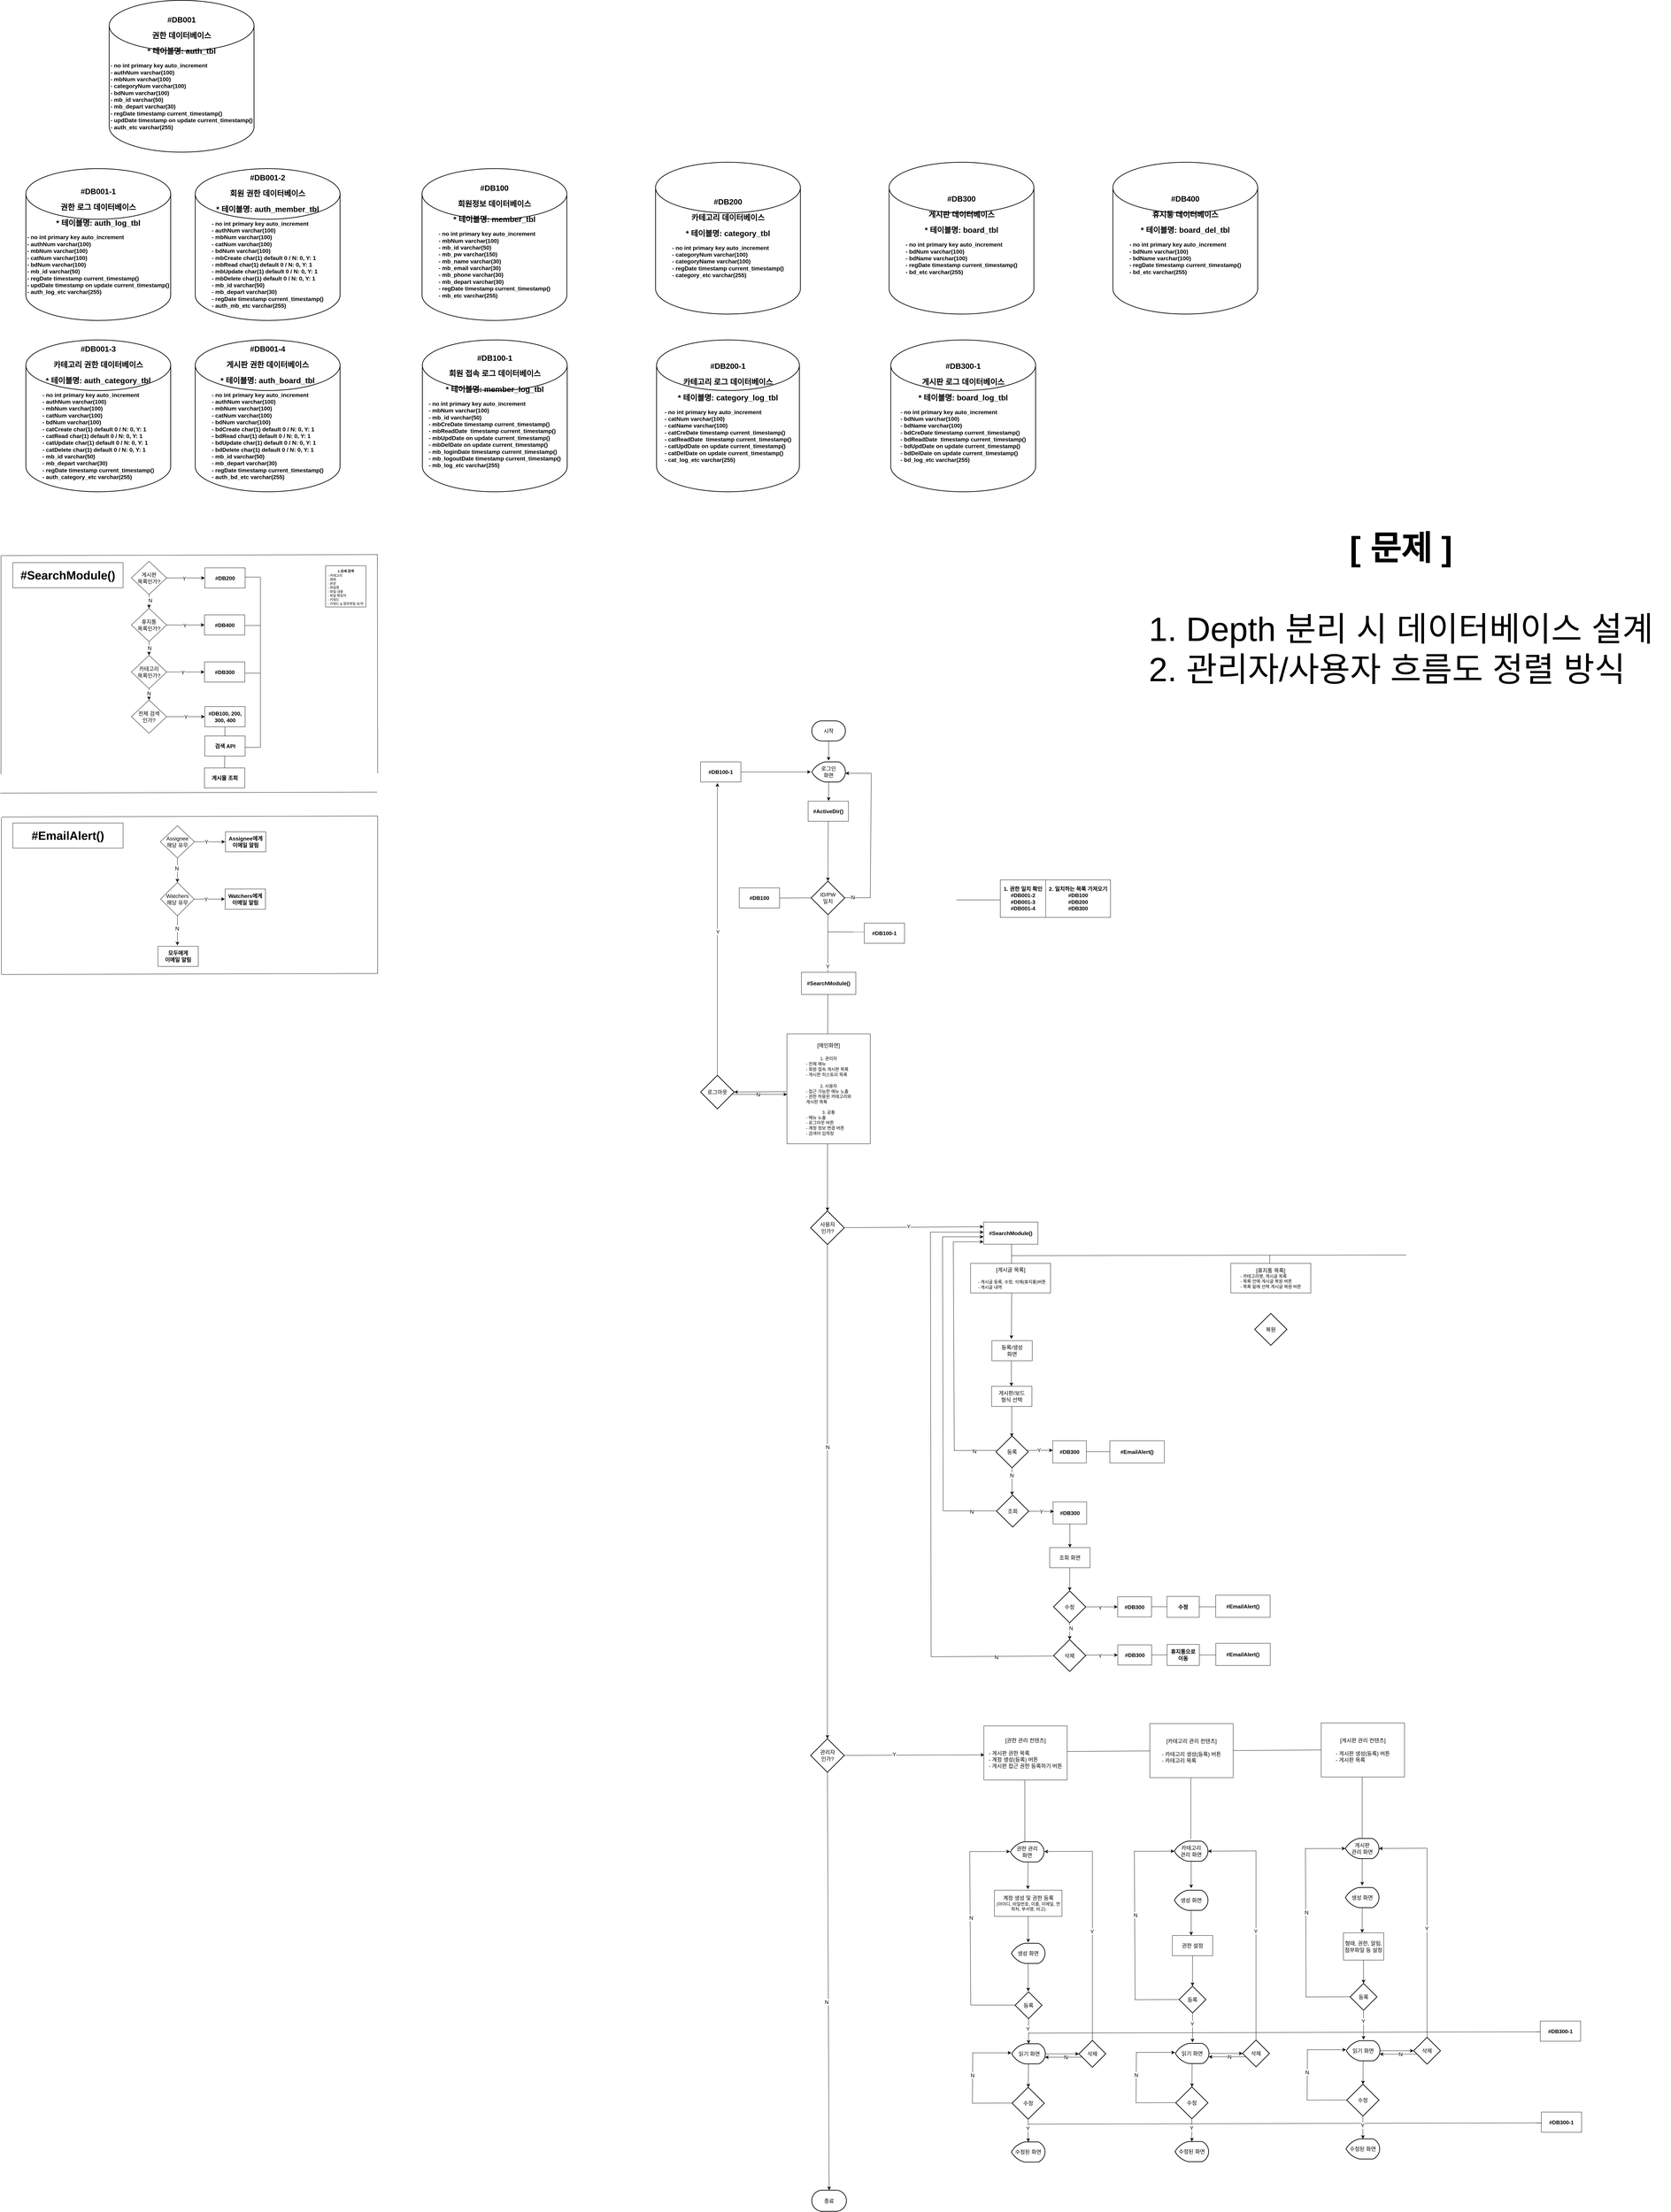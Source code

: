 <mxfile version="22.1.16" type="github">
  <diagram name="페이지-1" id="CfTsEdYrUQADP-SYxcvu">
    <mxGraphModel dx="4173" dy="3548" grid="0" gridSize="10" guides="1" tooltips="1" connect="1" arrows="1" fold="1" page="0" pageScale="1" pageWidth="827" pageHeight="1169" math="0" shadow="0">
      <root>
        <mxCell id="0" />
        <mxCell id="1" parent="0" />
        <mxCell id="3xwDAUw6dFbpl16PfHFc-6" style="edgeStyle=none;curved=1;rounded=0;orthogonalLoop=1;jettySize=auto;html=1;fontSize=12;startSize=8;endSize=8;" parent="1" edge="1">
          <mxGeometry relative="1" as="geometry">
            <mxPoint x="4" y="-309.996" as="targetPoint" />
            <mxPoint x="4" y="-367" as="sourcePoint" />
          </mxGeometry>
        </mxCell>
        <mxCell id="3xwDAUw6dFbpl16PfHFc-10" style="edgeStyle=none;curved=1;rounded=0;orthogonalLoop=1;jettySize=auto;html=1;fontSize=12;startSize=8;endSize=8;" parent="1" source="3xwDAUw6dFbpl16PfHFc-9" edge="1">
          <mxGeometry relative="1" as="geometry">
            <mxPoint x="4" y="-189.996" as="targetPoint" />
          </mxGeometry>
        </mxCell>
        <mxCell id="3xwDAUw6dFbpl16PfHFc-9" value="로그인&lt;br&gt;화면" style="strokeWidth=2;html=1;shape=mxgraph.flowchart.display;whiteSpace=wrap;fontSize=16;" parent="1" vertex="1">
          <mxGeometry x="-46" y="-306" width="100" height="60" as="geometry" />
        </mxCell>
        <mxCell id="3xwDAUw6dFbpl16PfHFc-12" value="시작" style="strokeWidth=2;html=1;shape=mxgraph.flowchart.terminator;whiteSpace=wrap;fontSize=16;" parent="1" vertex="1">
          <mxGeometry x="-46" y="-428" width="100" height="60" as="geometry" />
        </mxCell>
        <mxCell id="3xwDAUw6dFbpl16PfHFc-13" value="종료" style="strokeWidth=2;html=1;shape=mxgraph.flowchart.terminator;whiteSpace=wrap;fontSize=16;" parent="1" vertex="1">
          <mxGeometry x="-46" y="3946" width="103" height="63" as="geometry" />
        </mxCell>
        <mxCell id="3xwDAUw6dFbpl16PfHFc-21" style="edgeStyle=none;curved=1;rounded=0;orthogonalLoop=1;jettySize=auto;html=1;fontSize=12;startSize=8;endSize=8;entryX=0.5;entryY=0;entryDx=0;entryDy=0;entryPerimeter=0;" parent="1" source="ELNuY2qfZlubulM9qDl_-226" target="3xwDAUw6dFbpl16PfHFc-27" edge="1">
          <mxGeometry relative="1" as="geometry">
            <mxPoint x="3" y="158" as="targetPoint" />
          </mxGeometry>
        </mxCell>
        <mxCell id="ELNuY2qfZlubulM9qDl_-231" value="N" style="edgeLabel;html=1;align=center;verticalAlign=middle;resizable=0;points=[];fontSize=16;" vertex="1" connectable="0" parent="3xwDAUw6dFbpl16PfHFc-21">
          <mxGeometry x="-0.181" relative="1" as="geometry">
            <mxPoint as="offset" />
          </mxGeometry>
        </mxCell>
        <mxCell id="3xwDAUw6dFbpl16PfHFc-14" value="ID/PW&lt;br&gt;일치" style="strokeWidth=2;html=1;shape=mxgraph.flowchart.decision;whiteSpace=wrap;fontSize=16;" parent="1" vertex="1">
          <mxGeometry x="-48" y="49" width="100" height="100" as="geometry" />
        </mxCell>
        <mxCell id="3xwDAUw6dFbpl16PfHFc-16" value="" style="endArrow=none;html=1;rounded=0;fontSize=12;startSize=8;endSize=8;curved=1;" parent="1" edge="1">
          <mxGeometry width="50" height="50" relative="1" as="geometry">
            <mxPoint x="50.5" y="98.66" as="sourcePoint" />
            <mxPoint x="128.5" y="98.66" as="targetPoint" />
          </mxGeometry>
        </mxCell>
        <mxCell id="3xwDAUw6dFbpl16PfHFc-20" value="N" style="edgeLabel;html=1;align=center;verticalAlign=middle;resizable=0;points=[];fontSize=16;" parent="3xwDAUw6dFbpl16PfHFc-16" vertex="1" connectable="0">
          <mxGeometry x="-0.354" y="2" relative="1" as="geometry">
            <mxPoint as="offset" />
          </mxGeometry>
        </mxCell>
        <mxCell id="3xwDAUw6dFbpl16PfHFc-17" value="" style="endArrow=none;html=1;rounded=0;fontSize=12;startSize=8;endSize=8;curved=1;" parent="1" edge="1">
          <mxGeometry width="50" height="50" relative="1" as="geometry">
            <mxPoint x="131" y="-272" as="sourcePoint" />
            <mxPoint x="128" y="98" as="targetPoint" />
          </mxGeometry>
        </mxCell>
        <mxCell id="3xwDAUw6dFbpl16PfHFc-19" value="" style="endArrow=classic;html=1;rounded=0;fontSize=12;startSize=8;endSize=8;curved=1;" parent="1" edge="1">
          <mxGeometry width="50" height="50" relative="1" as="geometry">
            <mxPoint x="131" y="-272" as="sourcePoint" />
            <mxPoint x="54" y="-272" as="targetPoint" />
          </mxGeometry>
        </mxCell>
        <mxCell id="3xwDAUw6dFbpl16PfHFc-29" value="&lt;b style=&quot;font-size: 23px;&quot;&gt;#DB100&lt;/b&gt;&lt;br&gt;&lt;br&gt;&lt;b style=&quot;font-size: 23px;&quot;&gt;회원정보 데이터베이스&lt;/b&gt;&lt;br&gt;&lt;br&gt;&lt;b style=&quot;font-size: 23px;&quot;&gt;* 테이블명: member_tbl&lt;/b&gt;&lt;br&gt;&lt;br&gt;&lt;div style=&quot;text-align: left; font-size: 17px;&quot;&gt;&lt;b style=&quot;&quot;&gt;&lt;font style=&quot;font-size: 17px;&quot;&gt;- no int primary key auto_increment&lt;/font&gt;&lt;/b&gt;&lt;/div&gt;&lt;div style=&quot;text-align: left;&quot;&gt;&lt;b style=&quot;border-color: var(--border-color); background-color: initial;&quot;&gt;&lt;font style=&quot;font-size: 17px;&quot;&gt;- mbNum varchar(100)&lt;/font&gt;&lt;/b&gt;&lt;b style=&quot;font-size: 17px;&quot;&gt;&lt;font style=&quot;font-size: 17px;&quot;&gt;&lt;br&gt;&lt;/font&gt;&lt;/b&gt;&lt;/div&gt;&lt;div style=&quot;text-align: left; font-size: 17px;&quot;&gt;&lt;b&gt;&lt;font style=&quot;font-size: 17px;&quot;&gt;- mb_id varchar(50)&lt;/font&gt;&lt;/b&gt;&lt;/div&gt;&lt;div style=&quot;text-align: left; font-size: 17px;&quot;&gt;&lt;b&gt;&lt;font style=&quot;font-size: 17px;&quot;&gt;- mb_pw varchar(150)&lt;/font&gt;&lt;/b&gt;&lt;/div&gt;&lt;div style=&quot;text-align: left; font-size: 17px;&quot;&gt;&lt;b&gt;&lt;font style=&quot;font-size: 17px;&quot;&gt;- mb_name varchar(30)&lt;/font&gt;&lt;/b&gt;&lt;/div&gt;&lt;div style=&quot;text-align: left; font-size: 17px;&quot;&gt;&lt;b&gt;&lt;font style=&quot;font-size: 17px;&quot;&gt;- mb_email varchar(30)&lt;/font&gt;&lt;/b&gt;&lt;/div&gt;&lt;div style=&quot;text-align: left; font-size: 17px;&quot;&gt;&lt;b&gt;&lt;font style=&quot;font-size: 17px;&quot;&gt;- mb_phone varchar(30)&lt;/font&gt;&lt;/b&gt;&lt;/div&gt;&lt;div style=&quot;text-align: left; font-size: 17px;&quot;&gt;&lt;b&gt;&lt;font style=&quot;font-size: 17px;&quot;&gt;- mb_depart varchar(30)&lt;/font&gt;&lt;/b&gt;&lt;/div&gt;&lt;div style=&quot;text-align: left; font-size: 17px;&quot;&gt;&lt;b style=&quot;&quot;&gt;&lt;font style=&quot;font-size: 17px;&quot;&gt;- regDate timestamp&amp;nbsp;&lt;font style=&quot;font-size: 17px;&quot;&gt;current_timestamp()&lt;/font&gt;&lt;/font&gt;&lt;/b&gt;&lt;/div&gt;&lt;div style=&quot;text-align: left; font-size: 17px;&quot;&gt;&lt;b style=&quot;&quot;&gt;&lt;font style=&quot;font-size: 17px;&quot;&gt;&lt;font style=&quot;font-size: 17px;&quot;&gt;- mb_etc varchar(255)&lt;/font&gt;&lt;/font&gt;&lt;/b&gt;&lt;/div&gt;&lt;div style=&quot;text-align: left;&quot;&gt;&lt;br&gt;&lt;/div&gt;" style="strokeWidth=2;html=1;shape=mxgraph.flowchart.database;whiteSpace=wrap;fontSize=16;" parent="1" vertex="1">
          <mxGeometry x="-1206" y="-2072" width="431" height="452" as="geometry" />
        </mxCell>
        <mxCell id="3xwDAUw6dFbpl16PfHFc-33" value="&lt;b&gt;#DB100&lt;/b&gt;" style="rounded=0;whiteSpace=wrap;html=1;fontSize=16;" parent="1" vertex="1">
          <mxGeometry x="-262" y="69" width="120" height="60" as="geometry" />
        </mxCell>
        <mxCell id="3xwDAUw6dFbpl16PfHFc-43" value="&lt;b style=&quot;font-size: 23px;&quot;&gt;#DB100-1&lt;/b&gt;&lt;br&gt;&lt;br&gt;&lt;b style=&quot;font-size: 23px;&quot;&gt;회원 접속 로그 데이터베이스&lt;/b&gt;&lt;br&gt;&lt;br&gt;&lt;b style=&quot;font-size: 23px;&quot;&gt;* 테이블명: member_log_tbl&lt;br&gt;&lt;/b&gt;&lt;br&gt;&lt;div style=&quot;text-align: left; font-weight: bold; font-size: 17px;&quot;&gt;&lt;font style=&quot;font-size: 17px;&quot;&gt;&lt;b style=&quot;background-color: initial;&quot;&gt;&lt;font style=&quot;font-size: 17px;&quot;&gt;- no int primary key&amp;nbsp;&lt;/font&gt;&lt;/b&gt;&lt;b style=&quot;background-color: initial;&quot;&gt;auto_increment&lt;/b&gt;&lt;/font&gt;&lt;/div&gt;&lt;div style=&quot;text-align: left; font-weight: bold; font-size: 17px;&quot;&gt;&lt;b style=&quot;background-color: initial;&quot;&gt;&lt;font style=&quot;font-size: 17px;&quot;&gt;- mbNum varchar(100)&lt;/font&gt;&lt;/b&gt;&lt;/div&gt;&lt;div style=&quot;text-align: left; font-weight: bold; font-size: 17px;&quot;&gt;&lt;b style=&quot;background-color: initial;&quot;&gt;&lt;font style=&quot;font-size: 17px;&quot;&gt;- mb_id varchar(50)&lt;/font&gt;&lt;/b&gt;&lt;/div&gt;&lt;div style=&quot;text-align: left; font-weight: bold; font-size: 17px;&quot;&gt;&lt;div style=&quot;border-color: var(--border-color); font-weight: 400;&quot;&gt;&lt;b style=&quot;border-color: var(--border-color);&quot;&gt;- mb&lt;/b&gt;&lt;b style=&quot;border-color: var(--border-color);&quot;&gt;CreDate&amp;nbsp;&lt;/b&gt;&lt;b style=&quot;border-color: var(--border-color); background-color: initial;&quot;&gt;&lt;font style=&quot;border-color: var(--border-color);&quot;&gt;timestamp&amp;nbsp;&lt;font style=&quot;border-color: var(--border-color);&quot;&gt;current_timestamp()&lt;/font&gt;&lt;/font&gt;&lt;/b&gt;&lt;/div&gt;&lt;div style=&quot;border-color: var(--border-color); font-weight: 400;&quot;&gt;&lt;b style=&quot;border-color: var(--border-color);&quot;&gt;- mbRead&lt;/b&gt;&lt;b style=&quot;border-color: var(--border-color); background-color: initial;&quot;&gt;Date&lt;/b&gt;&lt;b style=&quot;border-color: var(--border-color); background-color: initial;&quot;&gt;&amp;nbsp;&lt;/b&gt;&lt;b style=&quot;border-color: var(--border-color); background-color: initial;&quot;&gt;&lt;font style=&quot;border-color: var(--border-color);&quot;&gt;&amp;nbsp;timestamp&amp;nbsp;&lt;font style=&quot;border-color: var(--border-color);&quot;&gt;current_timestamp()&lt;/font&gt;&lt;/font&gt;&lt;/b&gt;&lt;/div&gt;&lt;div style=&quot;border-color: var(--border-color); font-weight: 400;&quot;&gt;&lt;b style=&quot;border-color: var(--border-color);&quot;&gt;- mbUpd&lt;/b&gt;&lt;b style=&quot;border-color: var(--border-color); background-color: initial;&quot;&gt;Date&lt;/b&gt;&lt;b style=&quot;border-color: var(--border-color); background-color: initial;&quot;&gt;&amp;nbsp;&lt;/b&gt;&lt;b style=&quot;border-color: var(--border-color); background-color: initial;&quot;&gt;on update current_timestamp()&lt;/b&gt;&lt;/div&gt;&lt;div style=&quot;border-color: var(--border-color); font-weight: 400;&quot;&gt;&lt;b style=&quot;border-color: var(--border-color); background-color: initial;&quot;&gt;- mbDel&lt;/b&gt;&lt;b style=&quot;border-color: var(--border-color); background-color: initial;&quot;&gt;Date&lt;/b&gt;&lt;b style=&quot;border-color: var(--border-color); background-color: initial;&quot;&gt;&amp;nbsp;&lt;/b&gt;&lt;b style=&quot;border-color: var(--border-color); background-color: initial;&quot;&gt;on update current_timestamp()&lt;/b&gt;&lt;/div&gt;&lt;/div&gt;&lt;div style=&quot;text-align: left; font-weight: bold; font-size: 17px;&quot;&gt;&lt;b style=&quot;background-color: initial;&quot;&gt;&lt;font style=&quot;font-size: 17px;&quot;&gt;- mb_loginDate timestamp&amp;nbsp;&lt;/font&gt;&lt;/b&gt;&lt;b style=&quot;background-color: initial;&quot;&gt;current_timestamp()&lt;/b&gt;&lt;/div&gt;&lt;div style=&quot;text-align: left; font-weight: bold; font-size: 17px;&quot;&gt;&lt;b style=&quot;background-color: initial;&quot;&gt;&lt;font style=&quot;font-size: 17px;&quot;&gt;- mb_logoutDate timestamp&amp;nbsp;&lt;/font&gt;&lt;/b&gt;&lt;b style=&quot;background-color: initial;&quot;&gt;current_timestamp()&lt;/b&gt;&lt;/div&gt;&lt;div style=&quot;text-align: left; font-weight: bold; font-size: 17px;&quot;&gt;&lt;b style=&quot;background-color: initial;&quot;&gt;- mb_log_etc varchar(255)&lt;/b&gt;&lt;/div&gt;&lt;div style=&quot;text-align: left;&quot;&gt;&lt;span style=&quot;font-size: 23px;&quot;&gt;&lt;b&gt;&lt;br&gt;&lt;/b&gt;&lt;/span&gt;&lt;/div&gt;" style="strokeWidth=2;html=1;shape=mxgraph.flowchart.database;whiteSpace=wrap;fontSize=16;" parent="1" vertex="1">
          <mxGeometry x="-1205" y="-1562" width="431" height="452" as="geometry" />
        </mxCell>
        <mxCell id="3xwDAUw6dFbpl16PfHFc-57" value="" style="endArrow=classic;html=1;rounded=0;fontSize=12;startSize=8;endSize=8;curved=1;" parent="1" source="3xwDAUw6dFbpl16PfHFc-63" edge="1">
          <mxGeometry width="50" height="50" relative="1" as="geometry">
            <mxPoint x="-327" y="-276" as="sourcePoint" />
            <mxPoint x="-49" y="-276" as="targetPoint" />
          </mxGeometry>
        </mxCell>
        <mxCell id="3xwDAUw6dFbpl16PfHFc-63" value="&lt;b&gt;#DB100-1&lt;/b&gt;" style="rounded=0;whiteSpace=wrap;html=1;fontSize=16;" parent="1" vertex="1">
          <mxGeometry x="-377" y="-306" width="120" height="60" as="geometry" />
        </mxCell>
        <mxCell id="giarZqFVq59d_r4smIDB-36" value="&lt;b style=&quot;font-size: 23px;&quot;&gt;#DB300&lt;/b&gt;&lt;br&gt;&lt;br&gt;&lt;b style=&quot;font-size: 23px;&quot;&gt;게시판 데이터베이스&lt;/b&gt;&lt;br&gt;&lt;br&gt;&lt;b style=&quot;font-size: 23px;&quot;&gt;* 테이블명: board_tbl&lt;/b&gt;&lt;br&gt;&lt;br&gt;&lt;div style=&quot;text-align: left; font-size: 17px;&quot;&gt;&lt;div style=&quot;border-color: var(--border-color);&quot;&gt;&lt;b style=&quot;border-color: var(--border-color);&quot;&gt;- no int primary key auto_increment&lt;/b&gt;&lt;/div&gt;&lt;div style=&quot;border-color: var(--border-color);&quot;&gt;&lt;b style=&quot;border-color: var(--border-color); font-size: 16px; background-color: initial;&quot;&gt;&lt;font style=&quot;border-color: var(--border-color); font-size: 17px;&quot;&gt;- bdNum varchar(100)&lt;/font&gt;&lt;/b&gt;&lt;/div&gt;&lt;div style=&quot;border-color: var(--border-color);&quot;&gt;&lt;b style=&quot;border-color: var(--border-color);&quot;&gt;- bdName varchar(100)&lt;/b&gt;&lt;/div&gt;&lt;div style=&quot;border-color: var(--border-color);&quot;&gt;&lt;b style=&quot;border-color: var(--border-color); background-color: initial;&quot;&gt;- regDate timestamp&amp;nbsp;current_timestamp()&lt;/b&gt;&lt;/div&gt;&lt;div style=&quot;border-color: var(--border-color);&quot;&gt;&lt;b style=&quot;border-color: var(--border-color);&quot;&gt;- bd_etc varchar(255)&lt;/b&gt;&lt;/div&gt;&lt;/div&gt;&lt;div style=&quot;text-align: left;&quot;&gt;&lt;br&gt;&lt;/div&gt;" style="strokeWidth=2;html=1;shape=mxgraph.flowchart.database;whiteSpace=wrap;fontSize=16;" parent="1" vertex="1">
          <mxGeometry x="184" y="-2091" width="431" height="452" as="geometry" />
        </mxCell>
        <mxCell id="giarZqFVq59d_r4smIDB-37" value="&lt;b style=&quot;font-size: 23px;&quot;&gt;#DB001&lt;/b&gt;&lt;br&gt;&lt;br&gt;&lt;b style=&quot;font-size: 23px;&quot;&gt;권한 데이터베이스&lt;/b&gt;&lt;br&gt;&lt;br&gt;&lt;b style=&quot;font-size: 23px;&quot;&gt;* 테이블명: auth_tbl&lt;/b&gt;&lt;br&gt;&lt;br&gt;&lt;div style=&quot;text-align: left; font-size: 17px;&quot;&gt;&lt;b style=&quot;&quot;&gt;&lt;font style=&quot;font-size: 17px;&quot;&gt;- no int primary key auto_increment&lt;/font&gt;&lt;/b&gt;&lt;/div&gt;&lt;div style=&quot;text-align: left; font-size: 17px;&quot;&gt;&lt;b style=&quot;&quot;&gt;&lt;font style=&quot;font-size: 17px;&quot;&gt;- authNum varchar(100)&lt;/font&gt;&lt;/b&gt;&lt;/div&gt;&lt;div style=&quot;text-align: left;&quot;&gt;&lt;b style=&quot;border-color: var(--border-color); background-color: initial;&quot;&gt;&lt;font style=&quot;font-size: 17px;&quot;&gt;- mbNum varchar(100)&lt;/font&gt;&lt;/b&gt;&lt;b style=&quot;font-size: 17px;&quot;&gt;&lt;font style=&quot;font-size: 17px;&quot;&gt;&lt;br&gt;&lt;/font&gt;&lt;/b&gt;&lt;/div&gt;&lt;div style=&quot;text-align: left;&quot;&gt;&lt;b style=&quot;border-color: var(--border-color); background-color: initial;&quot;&gt;&lt;font style=&quot;font-size: 17px;&quot;&gt;&lt;b style=&quot;border-color: var(--border-color); font-size: 16px; background-color: initial;&quot;&gt;&lt;font style=&quot;border-color: var(--border-color); font-size: 17px;&quot;&gt;- categoryNum varchar(100)&lt;/font&gt;&lt;/b&gt;&lt;br style=&quot;border-color: var(--border-color);&quot;&gt;&lt;/font&gt;&lt;/b&gt;&lt;/div&gt;&lt;div style=&quot;text-align: left;&quot;&gt;&lt;b style=&quot;border-color: var(--border-color); background-color: initial;&quot;&gt;&lt;font style=&quot;font-size: 17px;&quot;&gt;- bdNum varchar(100)&lt;/font&gt;&lt;/b&gt;&lt;/div&gt;&lt;div style=&quot;text-align: left; font-size: 17px;&quot;&gt;&lt;b&gt;&lt;font style=&quot;font-size: 17px;&quot;&gt;- mb_id varchar(50)&lt;/font&gt;&lt;/b&gt;&lt;/div&gt;&lt;div style=&quot;text-align: left; font-size: 17px;&quot;&gt;&lt;b&gt;&lt;font style=&quot;font-size: 17px;&quot;&gt;- mb_depart varchar(30)&lt;/font&gt;&lt;/b&gt;&lt;/div&gt;&lt;div style=&quot;text-align: left; font-size: 17px;&quot;&gt;&lt;b style=&quot;&quot;&gt;&lt;font style=&quot;font-size: 17px;&quot;&gt;- regDate timestamp&amp;nbsp;&lt;font style=&quot;font-size: 17px;&quot;&gt;current_timestamp()&lt;/font&gt;&lt;/font&gt;&lt;/b&gt;&lt;/div&gt;&lt;div style=&quot;text-align: left; font-size: 17px;&quot;&gt;&lt;div style=&quot;border-color: var(--border-color);&quot;&gt;&lt;b style=&quot;border-color: var(--border-color);&quot;&gt;- updDate timestamp on update current_timestamp()&lt;/b&gt;&lt;/div&gt;&lt;/div&gt;&lt;div style=&quot;text-align: left; font-size: 17px;&quot;&gt;&lt;b style=&quot;&quot;&gt;&lt;font style=&quot;font-size: 17px;&quot;&gt;&lt;font style=&quot;font-size: 17px;&quot;&gt;- auth_etc varchar(255)&lt;/font&gt;&lt;/font&gt;&lt;/b&gt;&lt;/div&gt;&lt;div style=&quot;text-align: left;&quot;&gt;&lt;br&gt;&lt;/div&gt;" style="strokeWidth=2;html=1;shape=mxgraph.flowchart.database;whiteSpace=wrap;fontSize=16;" parent="1" vertex="1">
          <mxGeometry x="-2137" y="-2573" width="431" height="452" as="geometry" />
        </mxCell>
        <mxCell id="giarZqFVq59d_r4smIDB-38" value="&lt;b style=&quot;font-size: 23px;&quot;&gt;#DB300-1&lt;/b&gt;&lt;br&gt;&lt;br&gt;&lt;b style=&quot;font-size: 23px;&quot;&gt;게시판 로그 데이터베이스&lt;/b&gt;&lt;br&gt;&lt;br&gt;&lt;b style=&quot;font-size: 23px;&quot;&gt;* 테이블명: board_log_tbl&lt;/b&gt;&lt;br&gt;&lt;br&gt;&lt;div style=&quot;text-align: left; font-size: 17px;&quot;&gt;&lt;b style=&quot;&quot;&gt;&lt;font style=&quot;font-size: 17px;&quot;&gt;- no int primary key auto_increment&lt;/font&gt;&lt;/b&gt;&lt;/div&gt;&lt;div style=&quot;text-align: left; font-size: 17px;&quot;&gt;&lt;b style=&quot;border-color: var(--border-color); font-size: 16px; background-color: initial;&quot;&gt;&lt;font style=&quot;border-color: var(--border-color); font-size: 17px;&quot;&gt;- bdNum varchar(100)&lt;/font&gt;&lt;/b&gt;&lt;/div&gt;&lt;div style=&quot;text-align: left; font-size: 17px;&quot;&gt;&lt;b&gt;&lt;font style=&quot;font-size: 17px;&quot;&gt;- bdName varchar(100)&lt;/font&gt;&lt;/b&gt;&lt;/div&gt;&lt;div style=&quot;text-align: left; font-size: 17px;&quot;&gt;&lt;div style=&quot;border-color: var(--border-color);&quot;&gt;&lt;b style=&quot;border-color: var(--border-color);&quot;&gt;- bd&lt;/b&gt;&lt;b style=&quot;border-color: var(--border-color);&quot;&gt;CreDate&amp;nbsp;&lt;/b&gt;&lt;b style=&quot;background-color: initial; border-color: var(--border-color);&quot;&gt;&lt;font style=&quot;border-color: var(--border-color);&quot;&gt;timestamp&amp;nbsp;&lt;font style=&quot;border-color: var(--border-color);&quot;&gt;current_timestamp()&lt;/font&gt;&lt;/font&gt;&lt;/b&gt;&lt;/div&gt;&lt;div style=&quot;border-color: var(--border-color);&quot;&gt;&lt;b style=&quot;border-color: var(--border-color);&quot;&gt;&lt;b style=&quot;border-color: var(--border-color);&quot;&gt;&lt;font style=&quot;border-color: var(--border-color);&quot;&gt;- bdReadDate&amp;nbsp;&lt;/font&gt;&lt;/b&gt;&lt;/b&gt;&lt;b style=&quot;background-color: initial; border-color: var(--border-color);&quot;&gt;&lt;font style=&quot;border-color: var(--border-color);&quot;&gt;&amp;nbsp;timestamp&amp;nbsp;&lt;font style=&quot;border-color: var(--border-color);&quot;&gt;current_timestamp()&lt;/font&gt;&lt;/font&gt;&lt;/b&gt;&lt;/div&gt;&lt;div style=&quot;border-color: var(--border-color);&quot;&gt;&lt;b style=&quot;border-color: var(--border-color);&quot;&gt;- bdUpd&lt;/b&gt;&lt;b style=&quot;background-color: initial; border-color: var(--border-color);&quot;&gt;Date&lt;/b&gt;&lt;b style=&quot;background-color: initial; border-color: var(--border-color);&quot;&gt;&amp;nbsp;&lt;/b&gt;&lt;b style=&quot;background-color: initial; border-color: var(--border-color);&quot;&gt;on update current_timestamp()&lt;/b&gt;&lt;/div&gt;&lt;div style=&quot;border-color: var(--border-color);&quot;&gt;&lt;b style=&quot;border-color: var(--border-color); background-color: initial;&quot;&gt;- bdDel&lt;/b&gt;&lt;b style=&quot;background-color: initial; border-color: var(--border-color);&quot;&gt;Date&lt;/b&gt;&lt;b style=&quot;background-color: initial; border-color: var(--border-color);&quot;&gt;&amp;nbsp;&lt;/b&gt;&lt;b style=&quot;background-color: initial; border-color: var(--border-color);&quot;&gt;on update current_timestamp()&lt;/b&gt;&lt;/div&gt;&lt;div style=&quot;border-color: var(--border-color);&quot;&gt;&lt;b style=&quot;background-color: initial; border-color: var(--border-color);&quot;&gt;- bd_log_etc varchar(255)&lt;/b&gt;&lt;/div&gt;&lt;/div&gt;&lt;div style=&quot;text-align: left;&quot;&gt;&lt;br&gt;&lt;/div&gt;" style="strokeWidth=2;html=1;shape=mxgraph.flowchart.database;whiteSpace=wrap;fontSize=16;" parent="1" vertex="1">
          <mxGeometry x="189" y="-1562" width="431" height="452" as="geometry" />
        </mxCell>
        <mxCell id="giarZqFVq59d_r4smIDB-39" value="&lt;b style=&quot;font-size: 23px;&quot;&gt;#DB001-1&lt;/b&gt;&lt;br&gt;&lt;br&gt;&lt;b style=&quot;font-size: 23px;&quot;&gt;권한 로그 데이터베이스&lt;/b&gt;&lt;br&gt;&lt;br&gt;&lt;b style=&quot;font-size: 23px;&quot;&gt;* 테이블명: auth_log_tbl&lt;/b&gt;&lt;br&gt;&lt;br&gt;&lt;div style=&quot;text-align: left; font-size: 17px;&quot;&gt;&lt;b style=&quot;&quot;&gt;&lt;font style=&quot;font-size: 17px;&quot;&gt;- no int primary key auto_increment&lt;/font&gt;&lt;/b&gt;&lt;/div&gt;&lt;div style=&quot;text-align: left; font-size: 17px;&quot;&gt;&lt;b style=&quot;&quot;&gt;&lt;font style=&quot;font-size: 17px;&quot;&gt;- authNum varchar(100)&lt;/font&gt;&lt;/b&gt;&lt;/div&gt;&lt;div style=&quot;text-align: left;&quot;&gt;&lt;b style=&quot;border-color: var(--border-color); background-color: initial;&quot;&gt;&lt;font style=&quot;font-size: 17px;&quot;&gt;- mbNum varchar(100)&lt;/font&gt;&lt;/b&gt;&lt;b style=&quot;font-size: 17px;&quot;&gt;&lt;font style=&quot;font-size: 17px;&quot;&gt;&lt;br&gt;&lt;/font&gt;&lt;/b&gt;&lt;/div&gt;&lt;div style=&quot;text-align: left;&quot;&gt;&lt;b style=&quot;border-color: var(--border-color); background-color: initial;&quot;&gt;&lt;font style=&quot;font-size: 17px;&quot;&gt;&lt;b style=&quot;border-color: var(--border-color); font-size: 16px; background-color: initial;&quot;&gt;&lt;font style=&quot;border-color: var(--border-color); font-size: 17px;&quot;&gt;&lt;b style=&quot;border-color: var(--border-color); font-size: 16px; background-color: initial;&quot;&gt;&lt;font style=&quot;border-color: var(--border-color); font-size: 17px;&quot;&gt;- catNum varchar(100)&lt;/font&gt;&lt;/b&gt;&lt;/font&gt;&lt;/b&gt;&lt;br&gt;&lt;/font&gt;&lt;/b&gt;&lt;/div&gt;&lt;div style=&quot;text-align: left;&quot;&gt;&lt;b style=&quot;border-color: var(--border-color); background-color: initial;&quot;&gt;&lt;font style=&quot;font-size: 17px;&quot;&gt;- bdNum varchar(100)&lt;/font&gt;&lt;/b&gt;&lt;/div&gt;&lt;div style=&quot;text-align: left; font-size: 17px;&quot;&gt;&lt;b&gt;&lt;font style=&quot;font-size: 17px;&quot;&gt;- mb_id varchar(50)&lt;/font&gt;&lt;/b&gt;&lt;/div&gt;&lt;div style=&quot;text-align: left; font-size: 17px;&quot;&gt;&lt;b style=&quot;background-color: initial;&quot;&gt;- regDate timestamp&amp;nbsp;current_timestamp()&lt;/b&gt;&lt;br&gt;&lt;/div&gt;&lt;div style=&quot;text-align: left; font-size: 17px;&quot;&gt;&lt;div style=&quot;border-color: var(--border-color);&quot;&gt;&lt;b style=&quot;border-color: var(--border-color);&quot;&gt;- updDate timestamp on update current_timestamp()&lt;/b&gt;&lt;/div&gt;&lt;/div&gt;&lt;div style=&quot;text-align: left; font-size: 17px;&quot;&gt;&lt;b style=&quot;&quot;&gt;&lt;font style=&quot;font-size: 17px;&quot;&gt;&lt;font style=&quot;font-size: 17px;&quot;&gt;- auth_log_etc varchar(255)&lt;/font&gt;&lt;/font&gt;&lt;/b&gt;&lt;/div&gt;&lt;div style=&quot;text-align: left;&quot;&gt;&lt;br&gt;&lt;/div&gt;" style="strokeWidth=2;html=1;shape=mxgraph.flowchart.database;whiteSpace=wrap;fontSize=16;" parent="1" vertex="1">
          <mxGeometry x="-2385" y="-2072" width="431" height="452" as="geometry" />
        </mxCell>
        <mxCell id="giarZqFVq59d_r4smIDB-40" value="&lt;b style=&quot;font-size: 23px;&quot;&gt;#DB001-2&lt;/b&gt;&lt;br&gt;&lt;br&gt;&lt;b style=&quot;font-size: 23px;&quot;&gt;회원 권한 데이터베이스&lt;/b&gt;&lt;br&gt;&lt;br&gt;&lt;b style=&quot;font-size: 23px;&quot;&gt;* 테이블명: auth_member_tbl&lt;/b&gt;&lt;br&gt;&lt;br&gt;&lt;div style=&quot;text-align: left; font-size: 17px;&quot;&gt;&lt;div style=&quot;border-color: var(--border-color);&quot;&gt;&lt;b style=&quot;border-color: var(--border-color);&quot;&gt;- no int primary key auto_increment&lt;/b&gt;&lt;/div&gt;&lt;div style=&quot;border-color: var(--border-color);&quot;&gt;&lt;b style=&quot;border-color: var(--border-color);&quot;&gt;- authNum varchar(100)&lt;/b&gt;&lt;/div&gt;&lt;div style=&quot;border-color: var(--border-color); font-size: 16px;&quot;&gt;&lt;b style=&quot;border-color: var(--border-color); background-color: initial;&quot;&gt;&lt;font style=&quot;border-color: var(--border-color); font-size: 17px;&quot;&gt;- mbNum varchar(100)&lt;/font&gt;&lt;/b&gt;&lt;b style=&quot;border-color: var(--border-color); font-size: 17px;&quot;&gt;&lt;br style=&quot;border-color: var(--border-color);&quot;&gt;&lt;/b&gt;&lt;/div&gt;&lt;div style=&quot;border-color: var(--border-color); font-size: 16px;&quot;&gt;&lt;b style=&quot;border-color: var(--border-color); background-color: initial;&quot;&gt;&lt;font style=&quot;border-color: var(--border-color); font-size: 17px;&quot;&gt;&lt;b style=&quot;border-color: var(--border-color); font-size: 16px; background-color: initial;&quot;&gt;&lt;font style=&quot;border-color: var(--border-color); font-size: 17px;&quot;&gt;- catNum varchar(100)&lt;/font&gt;&lt;/b&gt;&lt;br&gt;&lt;/font&gt;&lt;/b&gt;&lt;/div&gt;&lt;div style=&quot;border-color: var(--border-color); font-size: 16px;&quot;&gt;&lt;b style=&quot;border-color: var(--border-color); background-color: initial;&quot;&gt;&lt;font style=&quot;border-color: var(--border-color); font-size: 17px;&quot;&gt;- bdNum varchar(100)&lt;/font&gt;&lt;/b&gt;&lt;/div&gt;&lt;div style=&quot;border-color: var(--border-color); font-size: 16px;&quot;&gt;&lt;b style=&quot;border-color: var(--border-color); background-color: initial;&quot;&gt;&lt;font style=&quot;border-color: var(--border-color); font-size: 17px;&quot;&gt;&lt;div style=&quot;border-color: var(--border-color); font-weight: 400; font-size: 16px;&quot;&gt;&lt;b style=&quot;border-color: var(--border-color); font-size: 17px; background-color: initial;&quot;&gt;&lt;font style=&quot;border-color: var(--border-color);&quot;&gt;- mbCreate char(1) default 0 / N: 0, Y: 1&lt;/font&gt;&lt;/b&gt;&lt;br style=&quot;border-color: var(--border-color);&quot;&gt;&lt;/div&gt;&lt;div style=&quot;border-color: var(--border-color); font-weight: 400; font-size: 16px;&quot;&gt;&lt;b style=&quot;border-color: var(--border-color); background-color: initial;&quot;&gt;&lt;font style=&quot;border-color: var(--border-color); font-size: 17px;&quot;&gt;&lt;b style=&quot;border-color: var(--border-color); font-size: 16px; background-color: initial;&quot;&gt;&lt;font style=&quot;border-color: var(--border-color); font-size: 17px;&quot;&gt;&lt;div style=&quot;border-color: var(--border-color); font-weight: 400;&quot;&gt;&lt;b style=&quot;border-color: var(--border-color);&quot;&gt;&lt;b style=&quot;border-color: var(--border-color);&quot;&gt;&lt;font style=&quot;border-color: var(--border-color);&quot;&gt;- mbRead char(1) default 0 / N: 0, Y: 1&lt;/font&gt;&lt;/b&gt;&lt;br style=&quot;border-color: var(--border-color);&quot;&gt;&lt;/b&gt;&lt;/div&gt;&lt;div style=&quot;border-color: var(--border-color); font-weight: 400;&quot;&gt;&lt;b style=&quot;border-color: var(--border-color);&quot;&gt;- mbUpdate char(1) default 0 / N: 0, Y: 1&lt;/b&gt;&lt;b style=&quot;border-color: var(--border-color);&quot;&gt;&lt;font style=&quot;border-color: var(--border-color);&quot;&gt;&lt;br style=&quot;border-color: var(--border-color);&quot;&gt;&lt;/font&gt;&lt;/b&gt;&lt;/div&gt;&lt;div style=&quot;border-color: var(--border-color); font-weight: 400;&quot;&gt;&lt;b style=&quot;border-color: var(--border-color); background-color: initial;&quot;&gt;&lt;b style=&quot;border-color: var(--border-color);&quot;&gt;&lt;font style=&quot;border-color: var(--border-color);&quot;&gt;- mbDelete char(1) default 0 / N: 0, Y: 1&lt;/font&gt;&lt;/b&gt;&lt;/b&gt;&lt;/div&gt;&lt;/font&gt;&lt;/b&gt;&lt;/font&gt;&lt;/b&gt;&lt;/div&gt;&lt;/font&gt;&lt;/b&gt;&lt;/div&gt;&lt;div style=&quot;border-color: var(--border-color);&quot;&gt;&lt;b style=&quot;border-color: var(--border-color);&quot;&gt;- mb_id varchar(50)&lt;/b&gt;&lt;/div&gt;&lt;div style=&quot;border-color: var(--border-color);&quot;&gt;&lt;b style=&quot;border-color: var(--border-color);&quot;&gt;- mb_depart varchar(30)&lt;/b&gt;&lt;/div&gt;&lt;div style=&quot;border-color: var(--border-color);&quot;&gt;&lt;b style=&quot;border-color: var(--border-color);&quot;&gt;&lt;font style=&quot;border-color: var(--border-color);&quot;&gt;- regDate timestamp&amp;nbsp;&lt;font style=&quot;border-color: var(--border-color);&quot;&gt;current_timestamp()&lt;/font&gt;&lt;/font&gt;&lt;/b&gt;&lt;/div&gt;&lt;div style=&quot;border-color: var(--border-color);&quot;&gt;&lt;b style=&quot;border-color: var(--border-color);&quot;&gt;- auth_mb_etc varchar(255)&lt;/b&gt;&lt;/div&gt;&lt;/div&gt;&lt;div style=&quot;text-align: left;&quot;&gt;&lt;br&gt;&lt;/div&gt;" style="strokeWidth=2;html=1;shape=mxgraph.flowchart.database;whiteSpace=wrap;fontSize=16;" parent="1" vertex="1">
          <mxGeometry x="-1881" y="-2072" width="431" height="452" as="geometry" />
        </mxCell>
        <mxCell id="giarZqFVq59d_r4smIDB-41" value="&lt;b style=&quot;font-size: 23px;&quot;&gt;#DB001-3&lt;/b&gt;&lt;br&gt;&lt;br&gt;&lt;b style=&quot;font-size: 23px;&quot;&gt;카테고리 권한 데이터베이스&lt;/b&gt;&lt;br&gt;&lt;br&gt;&lt;b style=&quot;font-size: 23px;&quot;&gt;* 테이블명: auth_category_tbl&lt;/b&gt;&lt;br&gt;&lt;br&gt;&lt;div style=&quot;text-align: left; font-size: 17px;&quot;&gt;&lt;div style=&quot;border-color: var(--border-color);&quot;&gt;&lt;b style=&quot;border-color: var(--border-color);&quot;&gt;- no int primary key auto_increment&lt;/b&gt;&lt;/div&gt;&lt;div style=&quot;border-color: var(--border-color);&quot;&gt;&lt;b style=&quot;border-color: var(--border-color);&quot;&gt;- authNum varchar(100)&lt;/b&gt;&lt;/div&gt;&lt;div style=&quot;border-color: var(--border-color); font-size: 16px;&quot;&gt;&lt;b style=&quot;border-color: var(--border-color); background-color: initial;&quot;&gt;&lt;font style=&quot;border-color: var(--border-color); font-size: 17px;&quot;&gt;- mbNum varchar(100)&lt;/font&gt;&lt;/b&gt;&lt;b style=&quot;border-color: var(--border-color); font-size: 17px;&quot;&gt;&lt;br style=&quot;border-color: var(--border-color);&quot;&gt;&lt;/b&gt;&lt;/div&gt;&lt;div style=&quot;border-color: var(--border-color); font-size: 16px;&quot;&gt;&lt;b style=&quot;border-color: var(--border-color); background-color: initial;&quot;&gt;&lt;font style=&quot;border-color: var(--border-color); font-size: 17px;&quot;&gt;&lt;b style=&quot;border-color: var(--border-color); font-size: 16px; background-color: initial;&quot;&gt;&lt;font style=&quot;border-color: var(--border-color); font-size: 17px;&quot;&gt;&lt;b style=&quot;border-color: var(--border-color); font-size: 16px; background-color: initial;&quot;&gt;&lt;font style=&quot;border-color: var(--border-color); font-size: 17px;&quot;&gt;- catNum varchar(100)&lt;/font&gt;&lt;/b&gt;&lt;/font&gt;&lt;/b&gt;&lt;br&gt;&lt;/font&gt;&lt;/b&gt;&lt;/div&gt;&lt;div style=&quot;border-color: var(--border-color); font-size: 16px;&quot;&gt;&lt;b style=&quot;border-color: var(--border-color); background-color: initial;&quot;&gt;&lt;font style=&quot;border-color: var(--border-color); font-size: 17px;&quot;&gt;- bdNum varchar(100)&lt;/font&gt;&lt;/b&gt;&lt;/div&gt;&lt;div style=&quot;border-color: var(--border-color); font-size: 16px;&quot;&gt;&lt;b style=&quot;font-size: 17px; background-color: initial; border-color: var(--border-color);&quot;&gt;&lt;font style=&quot;border-color: var(--border-color);&quot;&gt;- catCreate char(1) default 0 / N: 0, Y: 1&lt;/font&gt;&lt;/b&gt;&lt;br&gt;&lt;/div&gt;&lt;div style=&quot;border-color: var(--border-color); font-size: 16px;&quot;&gt;&lt;b style=&quot;border-color: var(--border-color); background-color: initial;&quot;&gt;&lt;font style=&quot;border-color: var(--border-color); font-size: 17px;&quot;&gt;&lt;b style=&quot;border-color: var(--border-color); font-size: 16px; background-color: initial;&quot;&gt;&lt;font style=&quot;border-color: var(--border-color); font-size: 17px;&quot;&gt;&lt;div style=&quot;border-color: var(--border-color); font-weight: 400;&quot;&gt;&lt;b style=&quot;border-color: var(--border-color);&quot;&gt;&lt;b style=&quot;border-color: var(--border-color);&quot;&gt;&lt;font style=&quot;border-color: var(--border-color);&quot;&gt;-&amp;nbsp;&lt;b style=&quot;border-color: var(--border-color);&quot;&gt;&lt;font style=&quot;border-color: var(--border-color);&quot;&gt;cat&lt;/font&gt;&lt;/b&gt;Read char(1) default 0 / N: 0, Y: 1&lt;/font&gt;&lt;/b&gt;&lt;br style=&quot;border-color: var(--border-color);&quot;&gt;&lt;/b&gt;&lt;/div&gt;&lt;div style=&quot;border-color: var(--border-color); font-weight: 400;&quot;&gt;&lt;b style=&quot;border-color: var(--border-color);&quot;&gt;-&amp;nbsp;&lt;b style=&quot;border-color: var(--border-color);&quot;&gt;&lt;font style=&quot;border-color: var(--border-color);&quot;&gt;cat&lt;/font&gt;&lt;/b&gt;Update char(1) default 0 / N: 0, Y: 1&lt;/b&gt;&lt;b style=&quot;border-color: var(--border-color);&quot;&gt;&lt;font style=&quot;border-color: var(--border-color);&quot;&gt;&lt;br style=&quot;border-color: var(--border-color);&quot;&gt;&lt;/font&gt;&lt;/b&gt;&lt;/div&gt;&lt;div style=&quot;border-color: var(--border-color); font-weight: 400;&quot;&gt;&lt;b style=&quot;border-color: var(--border-color); background-color: initial;&quot;&gt;&lt;b style=&quot;border-color: var(--border-color);&quot;&gt;&lt;font style=&quot;border-color: var(--border-color);&quot;&gt;-&amp;nbsp;&lt;b style=&quot;border-color: var(--border-color);&quot;&gt;&lt;font style=&quot;border-color: var(--border-color);&quot;&gt;cat&lt;/font&gt;&lt;/b&gt;Delete char(1) default 0 / N: 0, Y: 1&lt;/font&gt;&lt;/b&gt;&lt;/b&gt;&lt;/div&gt;&lt;/font&gt;&lt;/b&gt;&lt;/font&gt;&lt;/b&gt;&lt;/div&gt;&lt;div style=&quot;border-color: var(--border-color);&quot;&gt;&lt;b style=&quot;border-color: var(--border-color);&quot;&gt;- mb_id varchar(50)&lt;/b&gt;&lt;/div&gt;&lt;div style=&quot;border-color: var(--border-color);&quot;&gt;&lt;b style=&quot;border-color: var(--border-color);&quot;&gt;- mb_depart varchar(30)&lt;/b&gt;&lt;/div&gt;&lt;div style=&quot;border-color: var(--border-color);&quot;&gt;&lt;b style=&quot;border-color: var(--border-color);&quot;&gt;&lt;font style=&quot;border-color: var(--border-color);&quot;&gt;- regDate timestamp&amp;nbsp;&lt;font style=&quot;border-color: var(--border-color);&quot;&gt;current_timestamp()&lt;/font&gt;&lt;/font&gt;&lt;/b&gt;&lt;/div&gt;&lt;div style=&quot;border-color: var(--border-color);&quot;&gt;&lt;b style=&quot;border-color: var(--border-color);&quot;&gt;- auth_category_etc varchar(255)&lt;/b&gt;&lt;/div&gt;&lt;/div&gt;&lt;div style=&quot;text-align: left;&quot;&gt;&lt;br&gt;&lt;/div&gt;" style="strokeWidth=2;html=1;shape=mxgraph.flowchart.database;whiteSpace=wrap;fontSize=16;" parent="1" vertex="1">
          <mxGeometry x="-2385" y="-1562" width="431" height="452" as="geometry" />
        </mxCell>
        <mxCell id="giarZqFVq59d_r4smIDB-42" value="&lt;b style=&quot;font-size: 23px;&quot;&gt;#DB001-4&lt;/b&gt;&lt;br&gt;&lt;br&gt;&lt;b style=&quot;font-size: 23px;&quot;&gt;게시판 권한 데이터베이스&lt;/b&gt;&lt;br&gt;&lt;br&gt;&lt;b style=&quot;font-size: 23px;&quot;&gt;* 테이블명: auth_board_tbl&lt;/b&gt;&lt;br&gt;&lt;br&gt;&lt;div style=&quot;text-align: left; font-size: 17px;&quot;&gt;&lt;div style=&quot;border-color: var(--border-color);&quot;&gt;&lt;b style=&quot;border-color: var(--border-color);&quot;&gt;- no int primary key auto_increment&lt;/b&gt;&lt;/div&gt;&lt;div style=&quot;border-color: var(--border-color);&quot;&gt;&lt;b style=&quot;border-color: var(--border-color);&quot;&gt;- authNum varchar(100)&lt;/b&gt;&lt;/div&gt;&lt;div style=&quot;border-color: var(--border-color); font-size: 16px;&quot;&gt;&lt;b style=&quot;border-color: var(--border-color); background-color: initial;&quot;&gt;&lt;font style=&quot;border-color: var(--border-color); font-size: 17px;&quot;&gt;- mbNum varchar(100)&lt;/font&gt;&lt;/b&gt;&lt;b style=&quot;border-color: var(--border-color); font-size: 17px;&quot;&gt;&lt;br style=&quot;border-color: var(--border-color);&quot;&gt;&lt;/b&gt;&lt;/div&gt;&lt;div style=&quot;border-color: var(--border-color); font-size: 16px;&quot;&gt;&lt;b style=&quot;border-color: var(--border-color); background-color: initial;&quot;&gt;&lt;font style=&quot;border-color: var(--border-color); font-size: 17px;&quot;&gt;&lt;b style=&quot;border-color: var(--border-color); font-size: 16px; background-color: initial;&quot;&gt;&lt;font style=&quot;border-color: var(--border-color); font-size: 17px;&quot;&gt;&lt;b style=&quot;border-color: var(--border-color); font-size: 16px; background-color: initial;&quot;&gt;&lt;font style=&quot;border-color: var(--border-color); font-size: 17px;&quot;&gt;- catNum varchar(100)&lt;/font&gt;&lt;/b&gt;&lt;/font&gt;&lt;/b&gt;&lt;br&gt;&lt;/font&gt;&lt;/b&gt;&lt;/div&gt;&lt;div style=&quot;border-color: var(--border-color); font-size: 16px;&quot;&gt;&lt;b style=&quot;border-color: var(--border-color); background-color: initial;&quot;&gt;&lt;font style=&quot;border-color: var(--border-color); font-size: 17px;&quot;&gt;- bdNum varchar(100)&lt;/font&gt;&lt;/b&gt;&lt;/div&gt;&lt;div style=&quot;border-color: var(--border-color); font-size: 16px;&quot;&gt;&lt;b style=&quot;border-color: var(--border-color); background-color: initial;&quot;&gt;&lt;font style=&quot;border-color: var(--border-color); font-size: 17px;&quot;&gt;&lt;div style=&quot;border-color: var(--border-color); font-weight: 400;&quot;&gt;&lt;b style=&quot;border-color: var(--border-color);&quot;&gt;&lt;font style=&quot;border-color: var(--border-color);&quot;&gt;- bdCreate char(1) default 0 / N: 0, Y: 1&lt;/font&gt;&lt;/b&gt;&lt;/div&gt;&lt;div style=&quot;border-color: var(--border-color); font-weight: 400;&quot;&gt;&lt;b style=&quot;border-color: var(--border-color);&quot;&gt;&lt;b style=&quot;border-color: var(--border-color);&quot;&gt;&lt;font style=&quot;border-color: var(--border-color);&quot;&gt;- bdRead char(1) default 0 / N: 0, Y: 1&lt;/font&gt;&lt;/b&gt;&lt;br style=&quot;border-color: var(--border-color);&quot;&gt;&lt;/b&gt;&lt;/div&gt;&lt;div style=&quot;border-color: var(--border-color); font-weight: 400;&quot;&gt;&lt;b style=&quot;border-color: var(--border-color);&quot;&gt;- bdUpdate char(1) default 0 / N: 0, Y: 1&lt;/b&gt;&lt;b style=&quot;border-color: var(--border-color);&quot;&gt;&lt;font style=&quot;border-color: var(--border-color);&quot;&gt;&lt;br style=&quot;border-color: var(--border-color);&quot;&gt;&lt;/font&gt;&lt;/b&gt;&lt;/div&gt;&lt;div style=&quot;border-color: var(--border-color); font-weight: 400;&quot;&gt;&lt;b style=&quot;border-color: var(--border-color); background-color: initial;&quot;&gt;&lt;b style=&quot;border-color: var(--border-color);&quot;&gt;&lt;font style=&quot;border-color: var(--border-color);&quot;&gt;- bdDelete char(1) default 0 / N: 0, Y: 1&lt;/font&gt;&lt;/b&gt;&lt;/b&gt;&lt;/div&gt;&lt;/font&gt;&lt;/b&gt;&lt;/div&gt;&lt;div style=&quot;border-color: var(--border-color);&quot;&gt;&lt;b style=&quot;border-color: var(--border-color);&quot;&gt;- mb_id varchar(50)&lt;/b&gt;&lt;/div&gt;&lt;div style=&quot;border-color: var(--border-color);&quot;&gt;&lt;b style=&quot;border-color: var(--border-color);&quot;&gt;- mb_depart varchar(30)&lt;/b&gt;&lt;/div&gt;&lt;div style=&quot;border-color: var(--border-color);&quot;&gt;&lt;b style=&quot;border-color: var(--border-color);&quot;&gt;&lt;font style=&quot;border-color: var(--border-color);&quot;&gt;- regDate timestamp&amp;nbsp;&lt;font style=&quot;border-color: var(--border-color);&quot;&gt;current_timestamp()&lt;/font&gt;&lt;/font&gt;&lt;/b&gt;&lt;/div&gt;&lt;div style=&quot;border-color: var(--border-color);&quot;&gt;&lt;b style=&quot;border-color: var(--border-color);&quot;&gt;- auth_bd_etc varchar(255)&lt;/b&gt;&lt;/div&gt;&lt;/div&gt;&lt;div style=&quot;text-align: left;&quot;&gt;&lt;br&gt;&lt;/div&gt;" style="strokeWidth=2;html=1;shape=mxgraph.flowchart.database;whiteSpace=wrap;fontSize=16;" parent="1" vertex="1">
          <mxGeometry x="-1881" y="-1562" width="431" height="452" as="geometry" />
        </mxCell>
        <mxCell id="giarZqFVq59d_r4smIDB-43" value="&lt;b style=&quot;font-size: 23px;&quot;&gt;#DB200&lt;/b&gt;&lt;br&gt;&lt;br&gt;&lt;b style=&quot;font-size: 23px;&quot;&gt;카테고리 데이터베이스&lt;/b&gt;&lt;br&gt;&lt;br&gt;&lt;b style=&quot;font-size: 23px;&quot;&gt;* 테이블명: category_tbl&lt;/b&gt;&lt;br&gt;&lt;br&gt;&lt;div style=&quot;text-align: left; font-size: 17px;&quot;&gt;&lt;b style=&quot;&quot;&gt;&lt;font style=&quot;font-size: 17px;&quot;&gt;- no int primary key auto_increment&lt;/font&gt;&lt;/b&gt;&lt;/div&gt;&lt;div style=&quot;text-align: left; font-size: 17px;&quot;&gt;&lt;b style=&quot;border-color: var(--border-color); font-size: 16px; background-color: initial;&quot;&gt;&lt;font style=&quot;border-color: var(--border-color); font-size: 17px;&quot;&gt;- categoryNum varchar(100)&lt;/font&gt;&lt;/b&gt;&lt;/div&gt;&lt;div style=&quot;text-align: left; font-size: 17px;&quot;&gt;&lt;b&gt;&lt;font style=&quot;font-size: 17px;&quot;&gt;- categoryName varchar(100)&lt;/font&gt;&lt;/b&gt;&lt;/div&gt;&lt;div style=&quot;text-align: left; font-size: 17px;&quot;&gt;&lt;b style=&quot;background-color: initial;&quot;&gt;- regDate timestamp&amp;nbsp;current_timestamp()&lt;/b&gt;&lt;/div&gt;&lt;div style=&quot;text-align: left; font-size: 17px;&quot;&gt;&lt;b&gt;- category_etc varchar(255)&lt;/b&gt;&lt;/div&gt;" style="strokeWidth=2;html=1;shape=mxgraph.flowchart.database;whiteSpace=wrap;fontSize=16;" parent="1" vertex="1">
          <mxGeometry x="-511" y="-2091" width="431" height="452" as="geometry" />
        </mxCell>
        <mxCell id="giarZqFVq59d_r4smIDB-44" value="&lt;b style=&quot;font-size: 23px;&quot;&gt;#DB200-1&lt;/b&gt;&lt;br&gt;&lt;br&gt;&lt;b style=&quot;font-size: 23px;&quot;&gt;카테고리 로그 데이터베이스&lt;/b&gt;&lt;br&gt;&lt;br&gt;&lt;b style=&quot;font-size: 23px;&quot;&gt;* 테이블명: category_log_tbl&lt;/b&gt;&lt;br&gt;&lt;br&gt;&lt;div style=&quot;text-align: left; font-size: 17px;&quot;&gt;&lt;b style=&quot;&quot;&gt;&lt;font style=&quot;font-size: 17px;&quot;&gt;- no int primary key auto_increment&lt;/font&gt;&lt;/b&gt;&lt;/div&gt;&lt;div style=&quot;text-align: left; font-size: 17px;&quot;&gt;&lt;b style=&quot;border-color: var(--border-color); font-size: 16px; background-color: initial;&quot;&gt;&lt;font style=&quot;border-color: var(--border-color); font-size: 17px;&quot;&gt;- catNum varchar(100)&lt;/font&gt;&lt;/b&gt;&lt;/div&gt;&lt;div style=&quot;text-align: left; font-size: 17px;&quot;&gt;&lt;b&gt;&lt;font style=&quot;font-size: 17px;&quot;&gt;-&amp;nbsp;&lt;/font&gt;&lt;/b&gt;&lt;b style=&quot;border-color: var(--border-color); background-color: initial; font-size: 16px;&quot;&gt;&lt;font style=&quot;border-color: var(--border-color); font-size: 17px;&quot;&gt;cat&lt;/font&gt;&lt;/b&gt;&lt;b&gt;&lt;font style=&quot;font-size: 17px;&quot;&gt;Name varchar(100)&lt;/font&gt;&lt;/b&gt;&lt;/div&gt;&lt;div style=&quot;text-align: left; font-size: 17px;&quot;&gt;&lt;div style=&quot;border-color: var(--border-color);&quot;&gt;&lt;b style=&quot;border-color: var(--border-color);&quot;&gt;-&amp;nbsp;&lt;/b&gt;&lt;b style=&quot;border-color: var(--border-color); background-color: initial; font-size: 16px;&quot;&gt;&lt;font style=&quot;border-color: var(--border-color); font-size: 17px;&quot;&gt;cat&lt;/font&gt;&lt;/b&gt;&lt;b style=&quot;border-color: var(--border-color);&quot;&gt;CreDate&amp;nbsp;&lt;/b&gt;&lt;b style=&quot;border-color: var(--border-color); background-color: initial;&quot;&gt;&lt;font style=&quot;border-color: var(--border-color);&quot;&gt;timestamp&amp;nbsp;&lt;font style=&quot;border-color: var(--border-color);&quot;&gt;current_timestamp()&lt;/font&gt;&lt;/font&gt;&lt;/b&gt;&lt;/div&gt;&lt;div style=&quot;border-color: var(--border-color);&quot;&gt;&lt;b style=&quot;border-color: var(--border-color);&quot;&gt;-&amp;nbsp;&lt;b style=&quot;border-color: var(--border-color); background-color: initial; font-size: 16px;&quot;&gt;&lt;font style=&quot;border-color: var(--border-color); font-size: 17px;&quot;&gt;cat&lt;/font&gt;&lt;/b&gt;Read&lt;/b&gt;&lt;b style=&quot;background-color: initial; border-color: var(--border-color);&quot;&gt;Date&lt;/b&gt;&lt;b style=&quot;background-color: initial; border-color: var(--border-color);&quot;&gt;&amp;nbsp;&lt;/b&gt;&lt;b style=&quot;background-color: initial; border-color: var(--border-color);&quot;&gt;&lt;font style=&quot;border-color: var(--border-color);&quot;&gt;&amp;nbsp;timestamp&amp;nbsp;&lt;font style=&quot;border-color: var(--border-color);&quot;&gt;current_timestamp()&lt;/font&gt;&lt;/font&gt;&lt;/b&gt;&lt;/div&gt;&lt;div style=&quot;border-color: var(--border-color);&quot;&gt;&lt;b style=&quot;border-color: var(--border-color);&quot;&gt;-&amp;nbsp;&lt;b style=&quot;border-color: var(--border-color); background-color: initial; font-size: 16px;&quot;&gt;&lt;font style=&quot;border-color: var(--border-color); font-size: 17px;&quot;&gt;cat&lt;/font&gt;&lt;/b&gt;Upd&lt;/b&gt;&lt;b style=&quot;background-color: initial; border-color: var(--border-color);&quot;&gt;Date&lt;/b&gt;&lt;b style=&quot;background-color: initial; border-color: var(--border-color);&quot;&gt;&amp;nbsp;&lt;/b&gt;&lt;b style=&quot;background-color: initial; border-color: var(--border-color);&quot;&gt;on update current_timestamp()&lt;/b&gt;&lt;/div&gt;&lt;div style=&quot;border-color: var(--border-color);&quot;&gt;&lt;b style=&quot;border-color: var(--border-color); background-color: initial;&quot;&gt;-&amp;nbsp;&lt;b style=&quot;border-color: var(--border-color); background-color: initial; font-size: 16px;&quot;&gt;&lt;font style=&quot;border-color: var(--border-color); font-size: 17px;&quot;&gt;cat&lt;/font&gt;&lt;/b&gt;Del&lt;/b&gt;&lt;b style=&quot;background-color: initial; border-color: var(--border-color);&quot;&gt;Date&lt;/b&gt;&lt;b style=&quot;background-color: initial; border-color: var(--border-color);&quot;&gt;&amp;nbsp;&lt;/b&gt;&lt;b style=&quot;background-color: initial; border-color: var(--border-color);&quot;&gt;on update current_timestamp()&lt;/b&gt;&lt;/div&gt;&lt;/div&gt;&lt;div style=&quot;text-align: left; font-size: 17px;&quot;&gt;&lt;b style=&quot;&quot;&gt;&lt;font style=&quot;font-size: 17px;&quot;&gt;&lt;font style=&quot;font-size: 17px;&quot;&gt;- cat_log_etc varchar(255)&lt;/font&gt;&lt;/font&gt;&lt;/b&gt;&lt;/div&gt;&lt;div style=&quot;text-align: left;&quot;&gt;&lt;br&gt;&lt;/div&gt;" style="strokeWidth=2;html=1;shape=mxgraph.flowchart.database;whiteSpace=wrap;fontSize=16;" parent="1" vertex="1">
          <mxGeometry x="-508" y="-1562" width="425" height="452" as="geometry" />
        </mxCell>
        <mxCell id="giarZqFVq59d_r4smIDB-106" value="&lt;div style=&quot;font-size: 100px;&quot;&gt;&lt;b style=&quot;background-color: initial;&quot;&gt;&lt;font style=&quot;font-size: 100px;&quot;&gt;[ 문제 ]&lt;/font&gt;&lt;/b&gt;&lt;/div&gt;&lt;div style=&quot;text-align: left; font-size: 100px;&quot;&gt;&lt;b style=&quot;background-color: initial;&quot;&gt;&lt;font style=&quot;font-size: 100px;&quot;&gt;&lt;br&gt;&lt;/font&gt;&lt;/b&gt;&lt;/div&gt;&lt;font style=&quot;font-size: 100px;&quot;&gt;&lt;div style=&quot;text-align: left;&quot;&gt;&lt;span style=&quot;background-color: initial;&quot;&gt;1. Depth 분리 시 데이터베이스 설계&lt;/span&gt;&lt;/div&gt;&lt;div style=&quot;text-align: left;&quot;&gt;&lt;span style=&quot;background-color: initial;&quot;&gt;2. 관리자/사용자 흐름도 정렬 방식&lt;/span&gt;&lt;/div&gt;&lt;/font&gt;" style="text;html=1;align=center;verticalAlign=middle;resizable=0;points=[];autosize=1;strokeColor=none;fillColor=none;fontSize=16;" parent="1" vertex="1">
          <mxGeometry x="903" y="-1008" width="1607" height="492" as="geometry" />
        </mxCell>
        <mxCell id="giarZqFVq59d_r4smIDB-11" value="&lt;b&gt;#DB100-1&lt;/b&gt;" style="rounded=0;whiteSpace=wrap;html=1;fontSize=16;" parent="1" vertex="1">
          <mxGeometry x="110" y="174" width="120" height="60" as="geometry" />
        </mxCell>
        <mxCell id="giarZqFVq59d_r4smIDB-146" value="" style="endArrow=none;html=1;rounded=0;fontSize=12;startSize=8;endSize=8;curved=1;entryX=0.003;entryY=0.435;entryDx=0;entryDy=0;entryPerimeter=0;" parent="1" target="giarZqFVq59d_r4smIDB-11" edge="1">
          <mxGeometry width="50" height="50" relative="1" as="geometry">
            <mxPoint x="2" y="200" as="sourcePoint" />
            <mxPoint x="101" y="200" as="targetPoint" />
          </mxGeometry>
        </mxCell>
        <mxCell id="giarZqFVq59d_r4smIDB-147" value="" style="endArrow=none;html=1;rounded=0;fontSize=12;startSize=8;endSize=8;curved=1;" parent="1" edge="1">
          <mxGeometry width="50" height="50" relative="1" as="geometry">
            <mxPoint x="-141" y="99.5" as="sourcePoint" />
            <mxPoint x="-48" y="99" as="targetPoint" />
          </mxGeometry>
        </mxCell>
        <mxCell id="WWjnjCcvUzUKzFLUFEfB-142" style="edgeStyle=none;curved=1;rounded=0;orthogonalLoop=1;jettySize=auto;html=1;fontSize=12;startSize=8;endSize=8;entryX=0.005;entryY=0.535;entryDx=0;entryDy=0;entryPerimeter=0;" parent="1" source="3xwDAUw6dFbpl16PfHFc-27" edge="1" target="3xwDAUw6dFbpl16PfHFc-81">
          <mxGeometry relative="1" as="geometry">
            <mxPoint x="304" y="1005" as="targetPoint" />
          </mxGeometry>
        </mxCell>
        <mxCell id="WWjnjCcvUzUKzFLUFEfB-143" value="Y" style="edgeLabel;html=1;align=center;verticalAlign=middle;resizable=0;points=[];fontSize=16;" parent="WWjnjCcvUzUKzFLUFEfB-142" vertex="1" connectable="0">
          <mxGeometry x="-0.289" y="3" relative="1" as="geometry">
            <mxPoint as="offset" />
          </mxGeometry>
        </mxCell>
        <mxCell id="3xwDAUw6dFbpl16PfHFc-27" value="관리자&lt;br&gt;인가?" style="strokeWidth=2;html=1;shape=mxgraph.flowchart.decision;whiteSpace=wrap;fontSize=16;" parent="1" vertex="1">
          <mxGeometry x="-49.5" y="2602" width="100" height="100" as="geometry" />
        </mxCell>
        <mxCell id="3xwDAUw6dFbpl16PfHFc-51" style="edgeStyle=none;curved=1;rounded=0;orthogonalLoop=1;jettySize=auto;html=1;fontSize=12;startSize=8;endSize=8;exitX=0.954;exitY=0.568;exitDx=0;exitDy=0;exitPerimeter=0;entryX=0.002;entryY=0.614;entryDx=0;entryDy=0;entryPerimeter=0;" parent="1" source="3xwDAUw6dFbpl16PfHFc-50" edge="1">
          <mxGeometry relative="1" as="geometry">
            <mxPoint x="-281.8" y="685.24" as="sourcePoint" />
            <mxPoint x="-119.504" y="683.918" as="targetPoint" />
          </mxGeometry>
        </mxCell>
        <mxCell id="3xwDAUw6dFbpl16PfHFc-53" value="N" style="edgeLabel;html=1;align=center;verticalAlign=middle;resizable=0;points=[];fontSize=16;" parent="3xwDAUw6dFbpl16PfHFc-51" vertex="1" connectable="0">
          <mxGeometry x="-0.073" relative="1" as="geometry">
            <mxPoint as="offset" />
          </mxGeometry>
        </mxCell>
        <mxCell id="3xwDAUw6dFbpl16PfHFc-65" value="" style="endArrow=classic;html=1;rounded=0;fontSize=12;startSize=8;endSize=8;curved=1;exitX=0.5;exitY=0;exitDx=0;exitDy=0;exitPerimeter=0;" parent="1" edge="1" source="3xwDAUw6dFbpl16PfHFc-50">
          <mxGeometry width="50" height="50" relative="1" as="geometry">
            <mxPoint x="-330" y="615.14" as="sourcePoint" />
            <mxPoint x="-327" y="-243" as="targetPoint" />
          </mxGeometry>
        </mxCell>
        <mxCell id="3xwDAUw6dFbpl16PfHFc-66" value="Y" style="edgeLabel;html=1;align=center;verticalAlign=middle;resizable=0;points=[];fontSize=16;" parent="3xwDAUw6dFbpl16PfHFc-65" vertex="1" connectable="0">
          <mxGeometry x="-0.019" y="-1" relative="1" as="geometry">
            <mxPoint as="offset" />
          </mxGeometry>
        </mxCell>
        <mxCell id="3xwDAUw6dFbpl16PfHFc-50" value="로그아웃" style="strokeWidth=2;html=1;shape=mxgraph.flowchart.decision;whiteSpace=wrap;fontSize=16;" parent="1" vertex="1">
          <mxGeometry x="-377" y="627.14" width="100" height="100" as="geometry" />
        </mxCell>
        <mxCell id="WWjnjCcvUzUKzFLUFEfB-299" value="" style="endArrow=none;html=1;rounded=0;fontSize=12;startSize=8;endSize=8;curved=1;" parent="1" edge="1">
          <mxGeometry width="50" height="50" relative="1" as="geometry">
            <mxPoint x="-2458" y="327" as="sourcePoint" />
            <mxPoint x="-2458" y="-140" as="targetPoint" />
          </mxGeometry>
        </mxCell>
        <mxCell id="WWjnjCcvUzUKzFLUFEfB-300" value="" style="endArrow=none;html=1;rounded=0;fontSize=12;startSize=8;endSize=8;curved=1;" parent="1" edge="1">
          <mxGeometry width="50" height="50" relative="1" as="geometry">
            <mxPoint x="-1338" y="324" as="sourcePoint" />
            <mxPoint x="-1338" y="-145" as="targetPoint" />
          </mxGeometry>
        </mxCell>
        <mxCell id="WWjnjCcvUzUKzFLUFEfB-301" value="" style="endArrow=none;html=1;rounded=0;fontSize=12;startSize=8;endSize=8;curved=1;" parent="1" edge="1">
          <mxGeometry width="50" height="50" relative="1" as="geometry">
            <mxPoint x="-2457" y="327" as="sourcePoint" />
            <mxPoint x="-1338" y="324" as="targetPoint" />
          </mxGeometry>
        </mxCell>
        <mxCell id="WWjnjCcvUzUKzFLUFEfB-302" value="" style="endArrow=none;html=1;rounded=0;fontSize=12;startSize=8;endSize=8;curved=1;" parent="1" edge="1">
          <mxGeometry width="50" height="50" relative="1" as="geometry">
            <mxPoint x="-2457" y="-142" as="sourcePoint" />
            <mxPoint x="-1338" y="-145" as="targetPoint" />
          </mxGeometry>
        </mxCell>
        <mxCell id="WWjnjCcvUzUKzFLUFEfB-303" value="&lt;font style=&quot;font-size: 35px;&quot;&gt;&lt;b&gt;#EmailAlert()&lt;/b&gt;&lt;/font&gt;" style="whiteSpace=wrap;html=1;fontSize=16;" parent="1" vertex="1">
          <mxGeometry x="-2424" y="-124" width="328.35" height="74.68" as="geometry" />
        </mxCell>
        <mxCell id="WWjnjCcvUzUKzFLUFEfB-307" style="edgeStyle=none;curved=1;rounded=0;orthogonalLoop=1;jettySize=auto;html=1;fontSize=12;startSize=8;endSize=8;" parent="1" source="WWjnjCcvUzUKzFLUFEfB-305" edge="1">
          <mxGeometry relative="1" as="geometry">
            <mxPoint x="-1792" y="-68" as="targetPoint" />
          </mxGeometry>
        </mxCell>
        <mxCell id="WWjnjCcvUzUKzFLUFEfB-312" value="Y" style="edgeLabel;html=1;align=center;verticalAlign=middle;resizable=0;points=[];fontSize=16;" parent="WWjnjCcvUzUKzFLUFEfB-307" vertex="1" connectable="0">
          <mxGeometry x="-0.246" relative="1" as="geometry">
            <mxPoint as="offset" />
          </mxGeometry>
        </mxCell>
        <mxCell id="WWjnjCcvUzUKzFLUFEfB-310" value="" style="edgeStyle=none;curved=1;rounded=0;orthogonalLoop=1;jettySize=auto;html=1;fontSize=12;startSize=8;endSize=8;" parent="1" source="WWjnjCcvUzUKzFLUFEfB-305" target="WWjnjCcvUzUKzFLUFEfB-309" edge="1">
          <mxGeometry relative="1" as="geometry" />
        </mxCell>
        <mxCell id="WWjnjCcvUzUKzFLUFEfB-311" value="N" style="edgeLabel;html=1;align=center;verticalAlign=middle;resizable=0;points=[];fontSize=16;" parent="WWjnjCcvUzUKzFLUFEfB-310" vertex="1" connectable="0">
          <mxGeometry x="-0.161" y="-2" relative="1" as="geometry">
            <mxPoint as="offset" />
          </mxGeometry>
        </mxCell>
        <mxCell id="WWjnjCcvUzUKzFLUFEfB-305" value="Assignee&lt;br&gt;해당 유무" style="rhombus;whiteSpace=wrap;html=1;fontSize=16;rounded=0;" parent="1" vertex="1">
          <mxGeometry x="-1985" y="-116" width="102" height="96" as="geometry" />
        </mxCell>
        <mxCell id="WWjnjCcvUzUKzFLUFEfB-319" style="edgeStyle=none;curved=1;rounded=0;orthogonalLoop=1;jettySize=auto;html=1;fontSize=12;startSize=8;endSize=8;" parent="1" source="WWjnjCcvUzUKzFLUFEfB-309" edge="1">
          <mxGeometry relative="1" as="geometry">
            <mxPoint x="-1934" y="240.453" as="targetPoint" />
          </mxGeometry>
        </mxCell>
        <mxCell id="WWjnjCcvUzUKzFLUFEfB-320" value="N" style="edgeLabel;html=1;align=center;verticalAlign=middle;resizable=0;points=[];fontSize=16;" parent="WWjnjCcvUzUKzFLUFEfB-319" vertex="1" connectable="0">
          <mxGeometry x="-0.155" y="-1" relative="1" as="geometry">
            <mxPoint as="offset" />
          </mxGeometry>
        </mxCell>
        <mxCell id="WWjnjCcvUzUKzFLUFEfB-309" value="Watchers&lt;br&gt;해당 유무" style="rhombus;whiteSpace=wrap;html=1;fontSize=16;rounded=0;" parent="1" vertex="1">
          <mxGeometry x="-1984" y="53" width="100" height="99.31" as="geometry" />
        </mxCell>
        <mxCell id="WWjnjCcvUzUKzFLUFEfB-313" value="&lt;b&gt;Assignee에게&lt;br&gt;이메일 알림&lt;br&gt;&lt;/b&gt;" style="rounded=0;whiteSpace=wrap;html=1;fontSize=16;" parent="1" vertex="1">
          <mxGeometry x="-1791" y="-98" width="120" height="60" as="geometry" />
        </mxCell>
        <mxCell id="WWjnjCcvUzUKzFLUFEfB-314" style="edgeStyle=none;curved=1;rounded=0;orthogonalLoop=1;jettySize=auto;html=1;fontSize=12;startSize=8;endSize=8;" parent="1" edge="1">
          <mxGeometry relative="1" as="geometry">
            <mxPoint x="-1793" y="102.65" as="targetPoint" />
            <mxPoint x="-1884" y="102.65" as="sourcePoint" />
          </mxGeometry>
        </mxCell>
        <mxCell id="WWjnjCcvUzUKzFLUFEfB-315" value="Y" style="edgeLabel;html=1;align=center;verticalAlign=middle;resizable=0;points=[];fontSize=16;" parent="WWjnjCcvUzUKzFLUFEfB-314" vertex="1" connectable="0">
          <mxGeometry x="-0.246" relative="1" as="geometry">
            <mxPoint as="offset" />
          </mxGeometry>
        </mxCell>
        <mxCell id="WWjnjCcvUzUKzFLUFEfB-316" value="&lt;b&gt;Watchers에게&lt;br&gt;이메일 알림&lt;br&gt;&lt;/b&gt;" style="rounded=0;whiteSpace=wrap;html=1;fontSize=16;" parent="1" vertex="1">
          <mxGeometry x="-1792" y="72.65" width="120" height="60" as="geometry" />
        </mxCell>
        <mxCell id="WWjnjCcvUzUKzFLUFEfB-318" value="&lt;b&gt;모두에게&lt;br&gt;이메일 알림&lt;br&gt;&lt;/b&gt;" style="rounded=0;whiteSpace=wrap;html=1;fontSize=16;" parent="1" vertex="1">
          <mxGeometry x="-1992" y="243" width="120" height="60" as="geometry" />
        </mxCell>
        <mxCell id="ELNuY2qfZlubulM9qDl_-1" value="&lt;b&gt;#ActiveDir()&lt;/b&gt;" style="rounded=0;whiteSpace=wrap;html=1;fontSize=16;" vertex="1" parent="1">
          <mxGeometry x="-57" y="-189" width="120" height="60" as="geometry" />
        </mxCell>
        <mxCell id="ELNuY2qfZlubulM9qDl_-2" style="edgeStyle=none;curved=1;rounded=0;orthogonalLoop=1;jettySize=auto;html=1;entryX=0.5;entryY=0;entryDx=0;entryDy=0;entryPerimeter=0;fontSize=12;startSize=8;endSize=8;" edge="1" parent="1" source="ELNuY2qfZlubulM9qDl_-1" target="3xwDAUw6dFbpl16PfHFc-14">
          <mxGeometry relative="1" as="geometry" />
        </mxCell>
        <mxCell id="WWjnjCcvUzUKzFLUFEfB-258" value="" style="endArrow=none;html=1;rounded=0;fontSize=12;startSize=8;endSize=8;curved=1;" parent="1" edge="1">
          <mxGeometry width="50" height="50" relative="1" as="geometry">
            <mxPoint x="-2459" y="-269" as="sourcePoint" />
            <mxPoint x="-2459" y="-921" as="targetPoint" />
          </mxGeometry>
        </mxCell>
        <mxCell id="WWjnjCcvUzUKzFLUFEfB-259" value="" style="endArrow=none;html=1;rounded=0;fontSize=12;startSize=8;endSize=8;curved=1;" parent="1" edge="1">
          <mxGeometry width="50" height="50" relative="1" as="geometry">
            <mxPoint x="-1338" y="-272" as="sourcePoint" />
            <mxPoint x="-1339" y="-924" as="targetPoint" />
          </mxGeometry>
        </mxCell>
        <mxCell id="WWjnjCcvUzUKzFLUFEfB-260" value="" style="endArrow=none;html=1;rounded=0;fontSize=12;startSize=8;endSize=8;curved=1;" parent="1" edge="1">
          <mxGeometry width="50" height="50" relative="1" as="geometry">
            <mxPoint x="-2461" y="-213" as="sourcePoint" />
            <mxPoint x="-1340" y="-216" as="targetPoint" />
          </mxGeometry>
        </mxCell>
        <mxCell id="WWjnjCcvUzUKzFLUFEfB-261" value="" style="endArrow=none;html=1;rounded=0;fontSize=12;startSize=8;endSize=8;curved=1;" parent="1" edge="1">
          <mxGeometry width="50" height="50" relative="1" as="geometry">
            <mxPoint x="-2457" y="-920" as="sourcePoint" />
            <mxPoint x="-1338" y="-923" as="targetPoint" />
          </mxGeometry>
        </mxCell>
        <mxCell id="WWjnjCcvUzUKzFLUFEfB-262" value="&lt;font style=&quot;font-size: 35px;&quot;&gt;&lt;b&gt;#SearchModule()&lt;/b&gt;&lt;/font&gt;" style="whiteSpace=wrap;html=1;fontSize=16;" parent="1" vertex="1">
          <mxGeometry x="-2424" y="-899" width="328.35" height="74.68" as="geometry" />
        </mxCell>
        <mxCell id="ELNuY2qfZlubulM9qDl_-67" style="edgeStyle=none;curved=1;rounded=0;orthogonalLoop=1;jettySize=auto;html=1;fontSize=12;startSize=8;endSize=8;exitX=-0.007;exitY=0.589;exitDx=0;exitDy=0;exitPerimeter=0;" edge="1" parent="1" target="3xwDAUw6dFbpl16PfHFc-50">
          <mxGeometry relative="1" as="geometry">
            <mxPoint x="-121.736" y="675.743" as="sourcePoint" />
          </mxGeometry>
        </mxCell>
        <mxCell id="ELNuY2qfZlubulM9qDl_-68" value="" style="endArrow=none;html=1;rounded=0;fontSize=12;startSize=8;endSize=8;curved=1;" edge="1" parent="1">
          <mxGeometry width="50" height="50" relative="1" as="geometry">
            <mxPoint x="384" y="105" as="sourcePoint" />
            <mxPoint x="598" y="105" as="targetPoint" />
          </mxGeometry>
        </mxCell>
        <mxCell id="ELNuY2qfZlubulM9qDl_-74" style="edgeStyle=none;curved=1;rounded=0;orthogonalLoop=1;jettySize=auto;html=1;entryX=0.5;entryY=0;entryDx=0;entryDy=0;entryPerimeter=0;fontSize=12;startSize=8;endSize=8;exitX=0.5;exitY=1;exitDx=0;exitDy=0;exitPerimeter=0;" edge="1" parent="1" source="3xwDAUw6dFbpl16PfHFc-27" target="3xwDAUw6dFbpl16PfHFc-13">
          <mxGeometry relative="1" as="geometry">
            <mxPoint x="6.566" y="2140" as="sourcePoint" />
          </mxGeometry>
        </mxCell>
        <mxCell id="ELNuY2qfZlubulM9qDl_-238" value="N" style="edgeLabel;html=1;align=center;verticalAlign=middle;resizable=0;points=[];fontSize=16;" vertex="1" connectable="0" parent="ELNuY2qfZlubulM9qDl_-74">
          <mxGeometry x="0.099" y="-5" relative="1" as="geometry">
            <mxPoint as="offset" />
          </mxGeometry>
        </mxCell>
        <mxCell id="WWjnjCcvUzUKzFLUFEfB-256" value="" style="group" parent="1" vertex="1" connectable="0">
          <mxGeometry x="515" y="45" width="328" height="112" as="geometry" />
        </mxCell>
        <mxCell id="giarZqFVq59d_r4smIDB-46" value="&lt;b&gt;2. 일치하는 목록 가져오기&lt;br&gt;#DB100&lt;br&gt;&lt;/b&gt;&lt;b style=&quot;border-color: var(--border-color);&quot;&gt;#DB200&lt;br&gt;&lt;/b&gt;&lt;b style=&quot;border-color: var(--border-color);&quot;&gt;#DB300&lt;/b&gt;&lt;b&gt;&lt;br&gt;&lt;/b&gt;" style="rounded=0;whiteSpace=wrap;html=1;fontSize=16;" parent="WWjnjCcvUzUKzFLUFEfB-256" vertex="1">
          <mxGeometry x="135" width="193" height="112" as="geometry" />
        </mxCell>
        <mxCell id="giarZqFVq59d_r4smIDB-69" value="&lt;b&gt;1. 권한 일치 확인&lt;br&gt;#DB001-2&lt;br&gt;&lt;/b&gt;&lt;b style=&quot;border-color: var(--border-color);&quot;&gt;#DB&lt;b style=&quot;border-color: var(--border-color);&quot;&gt;001-3&lt;/b&gt;&lt;br&gt;&lt;/b&gt;&lt;b style=&quot;border-color: var(--border-color);&quot;&gt;#DB&lt;/b&gt;&lt;b style=&quot;border-color: var(--border-color);&quot;&gt;001-4&lt;/b&gt;&lt;b&gt;&lt;br&gt;&lt;/b&gt;" style="rounded=0;whiteSpace=wrap;html=1;fontSize=16;" parent="WWjnjCcvUzUKzFLUFEfB-256" vertex="1">
          <mxGeometry width="135" height="112" as="geometry" />
        </mxCell>
        <mxCell id="ELNuY2qfZlubulM9qDl_-130" value="" style="edgeStyle=none;curved=1;rounded=0;orthogonalLoop=1;jettySize=auto;html=1;fontSize=12;startSize=8;endSize=8;" edge="1" parent="1" source="ELNuY2qfZlubulM9qDl_-125" target="ELNuY2qfZlubulM9qDl_-129">
          <mxGeometry relative="1" as="geometry" />
        </mxCell>
        <mxCell id="ELNuY2qfZlubulM9qDl_-131" value="Y" style="edgeLabel;html=1;align=center;verticalAlign=middle;resizable=0;points=[];fontSize=16;" vertex="1" connectable="0" parent="ELNuY2qfZlubulM9qDl_-130">
          <mxGeometry x="-0.086" y="-1" relative="1" as="geometry">
            <mxPoint as="offset" />
          </mxGeometry>
        </mxCell>
        <mxCell id="ELNuY2qfZlubulM9qDl_-133" value="" style="edgeStyle=none;curved=1;rounded=0;orthogonalLoop=1;jettySize=auto;html=1;fontSize=12;startSize=8;endSize=8;entryX=0.5;entryY=0;entryDx=0;entryDy=0;" edge="1" parent="1" source="ELNuY2qfZlubulM9qDl_-125" target="ELNuY2qfZlubulM9qDl_-247">
          <mxGeometry relative="1" as="geometry">
            <mxPoint x="-2018.5" y="-753" as="targetPoint" />
          </mxGeometry>
        </mxCell>
        <mxCell id="ELNuY2qfZlubulM9qDl_-134" value="N" style="edgeLabel;html=1;align=center;verticalAlign=middle;resizable=0;points=[];fontSize=16;" vertex="1" connectable="0" parent="ELNuY2qfZlubulM9qDl_-133">
          <mxGeometry x="-0.195" y="3" relative="1" as="geometry">
            <mxPoint as="offset" />
          </mxGeometry>
        </mxCell>
        <mxCell id="ELNuY2qfZlubulM9qDl_-125" value="게시판&lt;br&gt;목록인가?" style="rhombus;whiteSpace=wrap;html=1;fontSize=16;rounded=0;" vertex="1" parent="1">
          <mxGeometry x="-2071" y="-903.0" width="105" height="99" as="geometry" />
        </mxCell>
        <mxCell id="ELNuY2qfZlubulM9qDl_-129" value="&lt;b&gt;#DB200&lt;/b&gt;" style="whiteSpace=wrap;html=1;fontSize=16;rounded=0;" vertex="1" parent="1">
          <mxGeometry x="-1852.5" y="-883.5" width="120" height="60" as="geometry" />
        </mxCell>
        <mxCell id="ELNuY2qfZlubulM9qDl_-139" value="" style="edgeStyle=none;curved=1;rounded=0;orthogonalLoop=1;jettySize=auto;html=1;fontSize=12;startSize=8;endSize=8;" edge="1" parent="1" target="ELNuY2qfZlubulM9qDl_-138">
          <mxGeometry relative="1" as="geometry">
            <mxPoint x="-1966" y="-713.5" as="sourcePoint" />
          </mxGeometry>
        </mxCell>
        <mxCell id="ELNuY2qfZlubulM9qDl_-145" value="Y" style="edgeLabel;html=1;align=center;verticalAlign=middle;resizable=0;points=[];fontSize=16;" vertex="1" connectable="0" parent="ELNuY2qfZlubulM9qDl_-139">
          <mxGeometry x="-0.05" y="-1" relative="1" as="geometry">
            <mxPoint as="offset" />
          </mxGeometry>
        </mxCell>
        <mxCell id="ELNuY2qfZlubulM9qDl_-251" value="" style="edgeStyle=none;curved=1;rounded=0;orthogonalLoop=1;jettySize=auto;html=1;fontSize=12;startSize=8;endSize=8;" edge="1" parent="1" source="ELNuY2qfZlubulM9qDl_-132" target="ELNuY2qfZlubulM9qDl_-250">
          <mxGeometry relative="1" as="geometry" />
        </mxCell>
        <mxCell id="ELNuY2qfZlubulM9qDl_-252" value="Y" style="edgeLabel;html=1;align=center;verticalAlign=middle;resizable=0;points=[];fontSize=16;" vertex="1" connectable="0" parent="ELNuY2qfZlubulM9qDl_-251">
          <mxGeometry x="-0.157" y="-1" relative="1" as="geometry">
            <mxPoint as="offset" />
          </mxGeometry>
        </mxCell>
        <mxCell id="ELNuY2qfZlubulM9qDl_-253" style="edgeStyle=none;curved=1;rounded=0;orthogonalLoop=1;jettySize=auto;html=1;entryX=0.5;entryY=0;entryDx=0;entryDy=0;fontSize=12;startSize=8;endSize=8;" edge="1" parent="1" source="ELNuY2qfZlubulM9qDl_-132" target="ELNuY2qfZlubulM9qDl_-135">
          <mxGeometry relative="1" as="geometry" />
        </mxCell>
        <mxCell id="ELNuY2qfZlubulM9qDl_-254" value="N" style="edgeLabel;html=1;align=center;verticalAlign=middle;resizable=0;points=[];fontSize=16;" vertex="1" connectable="0" parent="ELNuY2qfZlubulM9qDl_-253">
          <mxGeometry x="-0.181" y="-1" relative="1" as="geometry">
            <mxPoint as="offset" />
          </mxGeometry>
        </mxCell>
        <mxCell id="ELNuY2qfZlubulM9qDl_-132" value="카테고리&lt;br&gt;목록인가?" style="rhombus;whiteSpace=wrap;html=1;fontSize=16;rounded=0;" vertex="1" parent="1">
          <mxGeometry x="-2071" y="-623.0" width="105" height="99" as="geometry" />
        </mxCell>
        <mxCell id="ELNuY2qfZlubulM9qDl_-141" value="" style="edgeStyle=none;curved=1;rounded=0;orthogonalLoop=1;jettySize=auto;html=1;fontSize=12;startSize=8;endSize=8;" edge="1" parent="1" target="ELNuY2qfZlubulM9qDl_-140">
          <mxGeometry relative="1" as="geometry">
            <mxPoint x="-1965" y="-440.5" as="sourcePoint" />
          </mxGeometry>
        </mxCell>
        <mxCell id="ELNuY2qfZlubulM9qDl_-146" value="Y" style="edgeLabel;html=1;align=center;verticalAlign=middle;resizable=0;points=[];fontSize=16;" vertex="1" connectable="0" parent="ELNuY2qfZlubulM9qDl_-141">
          <mxGeometry x="-0.001" relative="1" as="geometry">
            <mxPoint as="offset" />
          </mxGeometry>
        </mxCell>
        <mxCell id="ELNuY2qfZlubulM9qDl_-135" value="전체 검색&lt;br&gt;인가?" style="rhombus;whiteSpace=wrap;html=1;fontSize=16;rounded=0;" vertex="1" parent="1">
          <mxGeometry x="-2071" y="-490.0" width="105" height="99" as="geometry" />
        </mxCell>
        <mxCell id="ELNuY2qfZlubulM9qDl_-138" value="&lt;b&gt;#DB400&lt;/b&gt;" style="whiteSpace=wrap;html=1;fontSize=16;rounded=0;" vertex="1" parent="1">
          <mxGeometry x="-1853.5" y="-743.5" width="120" height="60" as="geometry" />
        </mxCell>
        <mxCell id="ELNuY2qfZlubulM9qDl_-151" value="" style="endArrow=none;html=1;rounded=0;fontSize=12;startSize=8;endSize=8;curved=1;" edge="1" parent="1">
          <mxGeometry width="50" height="50" relative="1" as="geometry">
            <mxPoint x="-1732.5" y="-711.84" as="sourcePoint" />
            <mxPoint x="-1688" y="-712" as="targetPoint" />
          </mxGeometry>
        </mxCell>
        <mxCell id="ELNuY2qfZlubulM9qDl_-153" value="" style="endArrow=none;html=1;rounded=0;fontSize=12;startSize=8;endSize=8;curved=1;" edge="1" parent="1">
          <mxGeometry width="50" height="50" relative="1" as="geometry">
            <mxPoint x="-1732.5" y="-348.98" as="sourcePoint" />
            <mxPoint x="-1687" y="-349" as="targetPoint" />
          </mxGeometry>
        </mxCell>
        <mxCell id="ELNuY2qfZlubulM9qDl_-154" value="" style="endArrow=none;html=1;rounded=0;fontSize=12;startSize=8;endSize=8;curved=1;" edge="1" parent="1">
          <mxGeometry width="50" height="50" relative="1" as="geometry">
            <mxPoint x="-1732.5" y="-855.98" as="sourcePoint" />
            <mxPoint x="-1688" y="-856" as="targetPoint" />
          </mxGeometry>
        </mxCell>
        <mxCell id="ELNuY2qfZlubulM9qDl_-156" value="" style="endArrow=none;html=1;rounded=0;fontSize=12;startSize=8;endSize=8;curved=1;exitX=0.5;exitY=0;exitDx=0;exitDy=0;entryX=0.5;entryY=1;entryDx=0;entryDy=0;" edge="1" parent="1" source="giarZqFVq59d_r4smIDB-83" target="ELNuY2qfZlubulM9qDl_-140">
          <mxGeometry width="50" height="50" relative="1" as="geometry">
            <mxPoint x="-1793.74" y="-321.5" as="sourcePoint" />
            <mxPoint x="-1793.74" y="-381.5" as="targetPoint" />
          </mxGeometry>
        </mxCell>
        <mxCell id="giarZqFVq59d_r4smIDB-83" value="&lt;b&gt;게시물 조회&lt;/b&gt;" style="rounded=0;whiteSpace=wrap;html=1;fontSize=16;" parent="1" vertex="1">
          <mxGeometry x="-1853.5" y="-288.0" width="120" height="60" as="geometry" />
        </mxCell>
        <mxCell id="ELNuY2qfZlubulM9qDl_-157" value="&lt;span style=&quot;font-size: 10px;&quot;&gt;&lt;b&gt;1.상세 검색&lt;/b&gt;&lt;br&gt;&lt;div style=&quot;text-align: left;&quot;&gt;&lt;span style=&quot;background-color: initial;&quot;&gt;- 카테고리&lt;/span&gt;&lt;/div&gt;&lt;div style=&quot;text-align: left;&quot;&gt;&lt;span style=&quot;background-color: initial;&quot;&gt;- 제목&lt;/span&gt;&lt;/div&gt;&lt;div style=&quot;text-align: left;&quot;&gt;&lt;span style=&quot;background-color: initial;&quot;&gt;- 본문&lt;/span&gt;&lt;/div&gt;&lt;div style=&quot;text-align: left;&quot;&gt;&lt;span style=&quot;background-color: initial;&quot;&gt;- 파일명&lt;/span&gt;&lt;/div&gt;&lt;div style=&quot;text-align: left;&quot;&gt;&lt;span style=&quot;background-color: initial;&quot;&gt;- 파일 내용&lt;/span&gt;&lt;/div&gt;&lt;div style=&quot;text-align: left;&quot;&gt;&lt;span style=&quot;background-color: initial;&quot;&gt;- 파일 확장자&lt;/span&gt;&lt;/div&gt;&lt;div style=&quot;text-align: left;&quot;&gt;&lt;span style=&quot;background-color: initial;&quot;&gt;- 키워드&lt;/span&gt;&lt;/div&gt;&lt;div style=&quot;text-align: left;&quot;&gt;&lt;span style=&quot;background-color: initial;&quot;&gt;- 키워드 &amp;amp; 첨부파일 유/무&lt;/span&gt;&lt;/div&gt;&lt;/span&gt;" style="rounded=0;whiteSpace=wrap;html=1;fontSize=16;align=center;" vertex="1" parent="1">
          <mxGeometry x="-1493" y="-890" width="120" height="123" as="geometry" />
        </mxCell>
        <mxCell id="ELNuY2qfZlubulM9qDl_-224" value="&lt;b style=&quot;font-size: 23px;&quot;&gt;#DB400&lt;/b&gt;&lt;br&gt;&lt;br&gt;&lt;b style=&quot;font-size: 23px;&quot;&gt;휴지통 데이터베이스&lt;/b&gt;&lt;br&gt;&lt;br&gt;&lt;b style=&quot;font-size: 23px;&quot;&gt;* 테이블명: board_del_tbl&lt;/b&gt;&lt;br&gt;&lt;br&gt;&lt;div style=&quot;text-align: left; font-size: 17px;&quot;&gt;&lt;div style=&quot;border-color: var(--border-color);&quot;&gt;&lt;b style=&quot;border-color: var(--border-color);&quot;&gt;- no int primary key auto_increment&lt;/b&gt;&lt;/div&gt;&lt;div style=&quot;border-color: var(--border-color);&quot;&gt;&lt;b style=&quot;border-color: var(--border-color); font-size: 16px; background-color: initial;&quot;&gt;&lt;font style=&quot;border-color: var(--border-color); font-size: 17px;&quot;&gt;- bdNum varchar(100)&lt;/font&gt;&lt;/b&gt;&lt;/div&gt;&lt;div style=&quot;border-color: var(--border-color);&quot;&gt;&lt;b style=&quot;border-color: var(--border-color);&quot;&gt;- bdName varchar(100)&lt;/b&gt;&lt;/div&gt;&lt;div style=&quot;border-color: var(--border-color);&quot;&gt;&lt;b style=&quot;border-color: var(--border-color); background-color: initial;&quot;&gt;- regDate timestamp&amp;nbsp;current_timestamp()&lt;/b&gt;&lt;/div&gt;&lt;div style=&quot;border-color: var(--border-color);&quot;&gt;&lt;b style=&quot;border-color: var(--border-color);&quot;&gt;- bd_etc varchar(255)&lt;/b&gt;&lt;/div&gt;&lt;/div&gt;&lt;div style=&quot;text-align: left;&quot;&gt;&lt;br&gt;&lt;/div&gt;" style="strokeWidth=2;html=1;shape=mxgraph.flowchart.database;whiteSpace=wrap;fontSize=16;" vertex="1" parent="1">
          <mxGeometry x="850" y="-2091" width="431" height="452" as="geometry" />
        </mxCell>
        <mxCell id="ELNuY2qfZlubulM9qDl_-227" value="" style="edgeStyle=none;curved=1;rounded=0;orthogonalLoop=1;jettySize=auto;html=1;fontSize=12;startSize=8;endSize=8;entryX=0.5;entryY=0;entryDx=0;entryDy=0;entryPerimeter=0;" edge="1" parent="1" source="3xwDAUw6dFbpl16PfHFc-14" target="ELNuY2qfZlubulM9qDl_-226">
          <mxGeometry relative="1" as="geometry">
            <mxPoint x="2" y="418" as="targetPoint" />
            <mxPoint x="2" y="149" as="sourcePoint" />
          </mxGeometry>
        </mxCell>
        <mxCell id="ELNuY2qfZlubulM9qDl_-228" value="Y" style="edgeLabel;html=1;align=center;verticalAlign=middle;resizable=0;points=[];fontSize=16;" vertex="1" connectable="0" parent="ELNuY2qfZlubulM9qDl_-227">
          <mxGeometry x="-0.376" y="-2" relative="1" as="geometry">
            <mxPoint x="1" y="-121" as="offset" />
          </mxGeometry>
        </mxCell>
        <mxCell id="ELNuY2qfZlubulM9qDl_-229" style="edgeStyle=none;curved=1;rounded=0;orthogonalLoop=1;jettySize=auto;html=1;fontSize=12;startSize=8;endSize=8;entryX=0;entryY=0.409;entryDx=0;entryDy=0;entryPerimeter=0;" edge="1" parent="1" source="ELNuY2qfZlubulM9qDl_-226">
          <mxGeometry relative="1" as="geometry">
            <mxPoint x="465" y="1077.994" as="targetPoint" />
          </mxGeometry>
        </mxCell>
        <mxCell id="ELNuY2qfZlubulM9qDl_-230" value="Y" style="edgeLabel;html=1;align=center;verticalAlign=middle;resizable=0;points=[];fontSize=16;" vertex="1" connectable="0" parent="ELNuY2qfZlubulM9qDl_-229">
          <mxGeometry x="-0.075" y="3" relative="1" as="geometry">
            <mxPoint as="offset" />
          </mxGeometry>
        </mxCell>
        <mxCell id="ELNuY2qfZlubulM9qDl_-226" value="사용자&lt;br&gt;인가?" style="strokeWidth=2;html=1;shape=mxgraph.flowchart.decision;whiteSpace=wrap;fontSize=16;" vertex="1" parent="1">
          <mxGeometry x="-49.5" y="1031" width="100" height="100" as="geometry" />
        </mxCell>
        <mxCell id="ELNuY2qfZlubulM9qDl_-158" value="&lt;font size=&quot;1&quot; style=&quot;&quot;&gt;&lt;b style=&quot;font-size: 16px;&quot;&gt;#SearchModule()&lt;/b&gt;&lt;/font&gt;" style="whiteSpace=wrap;html=1;fontSize=16;" vertex="1" parent="1">
          <mxGeometry x="-77" y="320.42" width="162" height="66" as="geometry" />
        </mxCell>
        <mxCell id="ELNuY2qfZlubulM9qDl_-232" value="[메인화면]&lt;br style=&quot;font-size: 10px;&quot;&gt;&lt;br style=&quot;font-size: 10px;&quot;&gt;&lt;font style=&quot;font-size: 13px;&quot;&gt;1. 관리자&lt;br&gt;&lt;/font&gt;&lt;div style=&quot;text-align: left; font-size: 13px;&quot;&gt;&lt;span style=&quot;background-color: initial;&quot;&gt;&lt;font style=&quot;font-size: 13px;&quot;&gt;- 전체 메뉴&lt;/font&gt;&lt;/span&gt;&lt;/div&gt;&lt;div style=&quot;text-align: left; font-size: 13px;&quot;&gt;&lt;span style=&quot;background-color: initial;&quot;&gt;&lt;font style=&quot;font-size: 13px;&quot;&gt;- 회원 접속 게시판 목록&lt;/font&gt;&lt;/span&gt;&lt;/div&gt;&lt;div style=&quot;text-align: left; font-size: 13px;&quot;&gt;&lt;span style=&quot;background-color: initial;&quot;&gt;&lt;font style=&quot;font-size: 13px;&quot;&gt;- 게시판 히스토리 목록&lt;/font&gt;&lt;/span&gt;&lt;/div&gt;&lt;div style=&quot;font-size: 13px;&quot;&gt;&lt;/div&gt;&lt;div style=&quot;text-align: left; font-size: 13px;&quot;&gt;&lt;font style=&quot;font-size: 13px;&quot;&gt;&lt;br&gt;&lt;/font&gt;&lt;/div&gt;&lt;font style=&quot;font-size: 13px;&quot;&gt;2. 사용자&lt;br&gt;&lt;/font&gt;&lt;div style=&quot;text-align: left; font-size: 13px;&quot;&gt;&lt;span style=&quot;background-color: initial;&quot;&gt;&lt;font style=&quot;font-size: 13px;&quot;&gt;- 접근 가능한 메뉴 노출&lt;/font&gt;&lt;/span&gt;&lt;/div&gt;&lt;div style=&quot;text-align: left; font-size: 13px;&quot;&gt;&lt;span style=&quot;background-color: initial;&quot;&gt;&lt;font style=&quot;font-size: 13px;&quot;&gt;- 권한 허용된 카테고리와&lt;/font&gt;&lt;/span&gt;&lt;/div&gt;&lt;div style=&quot;text-align: left; font-size: 13px;&quot;&gt;&lt;span style=&quot;background-color: initial;&quot;&gt;&lt;font style=&quot;font-size: 13px;&quot;&gt;게시판 목록&lt;/font&gt;&lt;/span&gt;&lt;/div&gt;&lt;div style=&quot;text-align: left; font-size: 13px;&quot;&gt;&lt;font style=&quot;font-size: 13px;&quot;&gt;&lt;br&gt;&lt;/font&gt;&lt;/div&gt;&lt;div style=&quot;font-size: 13px;&quot;&gt;&lt;span style=&quot;background-color: initial;&quot;&gt;&lt;font style=&quot;font-size: 13px;&quot;&gt;3. 공통&lt;/font&gt;&lt;/span&gt;&lt;/div&gt;&lt;div style=&quot;text-align: left; font-size: 13px;&quot;&gt;&lt;span style=&quot;background-color: initial;&quot;&gt;&lt;font style=&quot;font-size: 13px;&quot;&gt;- 메뉴 노출&lt;/font&gt;&lt;/span&gt;&lt;/div&gt;&lt;div style=&quot;text-align: left; font-size: 13px;&quot;&gt;&lt;span style=&quot;background-color: initial;&quot;&gt;&lt;font style=&quot;font-size: 13px;&quot;&gt;- 로그아웃 버튼&lt;/font&gt;&lt;/span&gt;&lt;/div&gt;&lt;div style=&quot;text-align: left; font-size: 13px;&quot;&gt;&lt;span style=&quot;background-color: initial;&quot;&gt;&lt;font style=&quot;font-size: 13px;&quot;&gt;- 계정 정보 변경 버튼&lt;/font&gt;&lt;/span&gt;&lt;/div&gt;&lt;div style=&quot;text-align: left; font-size: 13px;&quot;&gt;&lt;span style=&quot;background-color: initial;&quot;&gt;&lt;font style=&quot;font-size: 13px;&quot;&gt;- 검색어 입력창&lt;/font&gt;&lt;/span&gt;&lt;/div&gt;" style="rounded=0;whiteSpace=wrap;html=1;fontSize=16;" vertex="1" parent="1">
          <mxGeometry x="-120" y="504" width="248" height="327" as="geometry" />
        </mxCell>
        <mxCell id="WWjnjCcvUzUKzFLUFEfB-352" value="" style="endArrow=none;html=1;rounded=0;fontSize=12;startSize=8;endSize=8;curved=1;" parent="1" edge="1">
          <mxGeometry width="50" height="50" relative="1" as="geometry">
            <mxPoint x="600" y="3478.58" as="sourcePoint" />
            <mxPoint x="2127" y="3474.58" as="targetPoint" />
          </mxGeometry>
        </mxCell>
        <mxCell id="WWjnjCcvUzUKzFLUFEfB-355" value="" style="endArrow=none;html=1;rounded=0;fontSize=12;startSize=8;endSize=8;curved=1;" parent="1" edge="1">
          <mxGeometry width="50" height="50" relative="1" as="geometry">
            <mxPoint x="599" y="3749.58" as="sourcePoint" />
            <mxPoint x="2126" y="3745.58" as="targetPoint" />
          </mxGeometry>
        </mxCell>
        <mxCell id="WWjnjCcvUzUKzFLUFEfB-104" value="" style="group" parent="1" vertex="1" connectable="0">
          <mxGeometry x="1423" y="2555" width="402" height="1298.25" as="geometry" />
        </mxCell>
        <mxCell id="WWjnjCcvUzUKzFLUFEfB-38" style="edgeStyle=none;curved=1;rounded=0;orthogonalLoop=1;jettySize=auto;html=1;fontSize=12;startSize=8;endSize=8;" parent="WWjnjCcvUzUKzFLUFEfB-104" source="giarZqFVq59d_r4smIDB-57" edge="1">
          <mxGeometry relative="1" as="geometry">
            <mxPoint x="169" y="483.905" as="targetPoint" />
          </mxGeometry>
        </mxCell>
        <mxCell id="giarZqFVq59d_r4smIDB-57" value="게시판&lt;br&gt;관리 화면" style="strokeWidth=2;html=1;shape=mxgraph.flowchart.display;whiteSpace=wrap;fontSize=16;" parent="WWjnjCcvUzUKzFLUFEfB-104" vertex="1">
          <mxGeometry x="119" y="344" width="100" height="60" as="geometry" />
        </mxCell>
        <mxCell id="giarZqFVq59d_r4smIDB-58" value="" style="endArrow=none;html=1;rounded=0;fontSize=12;startSize=8;endSize=8;curved=1;" parent="WWjnjCcvUzUKzFLUFEfB-104" edge="1">
          <mxGeometry width="50" height="50" relative="1" as="geometry">
            <mxPoint x="169" y="162" as="sourcePoint" />
            <mxPoint x="169" y="344" as="targetPoint" />
          </mxGeometry>
        </mxCell>
        <mxCell id="giarZqFVq59d_r4smIDB-59" value="[게시판 관리 컨텐츠]&lt;br&gt;&lt;br&gt;&lt;div style=&quot;text-align: left;&quot;&gt;&lt;span style=&quot;background-color: initial;&quot;&gt;- 게시판 생성(등록) 버튼&lt;br&gt;&lt;/span&gt;&lt;/div&gt;&lt;div style=&quot;text-align: left;&quot;&gt;&lt;span style=&quot;background-color: initial;&quot;&gt;- 게시판 목록&lt;/span&gt;&lt;/div&gt;" style="rounded=0;whiteSpace=wrap;html=1;fontSize=16;" parent="WWjnjCcvUzUKzFLUFEfB-104" vertex="1">
          <mxGeometry x="47" width="248" height="161" as="geometry" />
        </mxCell>
        <mxCell id="WWjnjCcvUzUKzFLUFEfB-27" value="형태, 권한, 알림, 첨부파일 등 설정" style="rounded=0;whiteSpace=wrap;html=1;fontSize=16;" parent="WWjnjCcvUzUKzFLUFEfB-104" vertex="1">
          <mxGeometry x="113" y="625" width="120" height="81" as="geometry" />
        </mxCell>
        <mxCell id="WWjnjCcvUzUKzFLUFEfB-40" style="edgeStyle=none;curved=1;rounded=0;orthogonalLoop=1;jettySize=auto;html=1;fontSize=12;startSize=8;endSize=8;" parent="WWjnjCcvUzUKzFLUFEfB-104" source="WWjnjCcvUzUKzFLUFEfB-39" edge="1">
          <mxGeometry relative="1" as="geometry">
            <mxPoint x="169" y="624.646" as="targetPoint" />
          </mxGeometry>
        </mxCell>
        <mxCell id="WWjnjCcvUzUKzFLUFEfB-39" value="생성 화면" style="strokeWidth=2;html=1;shape=mxgraph.flowchart.display;whiteSpace=wrap;fontSize=16;" parent="WWjnjCcvUzUKzFLUFEfB-104" vertex="1">
          <mxGeometry x="119" y="490" width="100" height="60" as="geometry" />
        </mxCell>
        <mxCell id="WWjnjCcvUzUKzFLUFEfB-42" value="읽기 화면" style="strokeWidth=2;html=1;shape=mxgraph.flowchart.display;whiteSpace=wrap;fontSize=16;" parent="WWjnjCcvUzUKzFLUFEfB-104" vertex="1">
          <mxGeometry x="122" y="946" width="100" height="60" as="geometry" />
        </mxCell>
        <mxCell id="WWjnjCcvUzUKzFLUFEfB-46" value="수정" style="rhombus;whiteSpace=wrap;html=1;fontSize=16;strokeWidth=2;" parent="WWjnjCcvUzUKzFLUFEfB-104" vertex="1">
          <mxGeometry x="123" y="1075.5" width="96" height="95" as="geometry" />
        </mxCell>
        <mxCell id="WWjnjCcvUzUKzFLUFEfB-47" value="" style="edgeStyle=none;curved=1;rounded=0;orthogonalLoop=1;jettySize=auto;html=1;fontSize=12;startSize=8;endSize=8;" parent="WWjnjCcvUzUKzFLUFEfB-104" source="WWjnjCcvUzUKzFLUFEfB-42" target="WWjnjCcvUzUKzFLUFEfB-46" edge="1">
          <mxGeometry relative="1" as="geometry" />
        </mxCell>
        <mxCell id="WWjnjCcvUzUKzFLUFEfB-48" value="" style="endArrow=none;html=1;rounded=0;fontSize=12;startSize=8;endSize=8;curved=1;" parent="WWjnjCcvUzUKzFLUFEfB-104" edge="1">
          <mxGeometry width="50" height="50" relative="1" as="geometry">
            <mxPoint x="5" y="1123" as="sourcePoint" />
            <mxPoint x="125" y="1122.52" as="targetPoint" />
          </mxGeometry>
        </mxCell>
        <mxCell id="WWjnjCcvUzUKzFLUFEfB-49" value="" style="endArrow=none;html=1;rounded=0;fontSize=12;startSize=8;endSize=8;curved=1;" parent="WWjnjCcvUzUKzFLUFEfB-104" edge="1">
          <mxGeometry width="50" height="50" relative="1" as="geometry">
            <mxPoint x="5" y="1124" as="sourcePoint" />
            <mxPoint x="6" y="972" as="targetPoint" />
          </mxGeometry>
        </mxCell>
        <mxCell id="WWjnjCcvUzUKzFLUFEfB-51" value="N" style="edgeLabel;html=1;align=center;verticalAlign=middle;resizable=0;points=[];fontSize=16;" parent="WWjnjCcvUzUKzFLUFEfB-49" vertex="1" connectable="0">
          <mxGeometry x="0.108" y="1" relative="1" as="geometry">
            <mxPoint as="offset" />
          </mxGeometry>
        </mxCell>
        <mxCell id="WWjnjCcvUzUKzFLUFEfB-50" value="" style="endArrow=classic;html=1;rounded=0;fontSize=12;startSize=8;endSize=8;curved=1;" parent="WWjnjCcvUzUKzFLUFEfB-104" edge="1">
          <mxGeometry width="50" height="50" relative="1" as="geometry">
            <mxPoint x="5" y="973" as="sourcePoint" />
            <mxPoint x="121" y="973" as="targetPoint" />
          </mxGeometry>
        </mxCell>
        <mxCell id="WWjnjCcvUzUKzFLUFEfB-71" style="edgeStyle=none;curved=1;rounded=0;orthogonalLoop=1;jettySize=auto;html=1;fontSize=12;startSize=8;endSize=8;entryX=0.99;entryY=0.669;entryDx=0;entryDy=0;entryPerimeter=0;" parent="WWjnjCcvUzUKzFLUFEfB-104" target="WWjnjCcvUzUKzFLUFEfB-42" edge="1">
          <mxGeometry relative="1" as="geometry">
            <mxPoint x="235.976" y="986" as="targetPoint" />
            <mxPoint x="331" y="986" as="sourcePoint" />
          </mxGeometry>
        </mxCell>
        <mxCell id="WWjnjCcvUzUKzFLUFEfB-72" value="N" style="edgeLabel;html=1;align=center;verticalAlign=middle;resizable=0;points=[];fontSize=16;" parent="WWjnjCcvUzUKzFLUFEfB-71" vertex="1" connectable="0">
          <mxGeometry x="-0.12" relative="1" as="geometry">
            <mxPoint as="offset" />
          </mxGeometry>
        </mxCell>
        <mxCell id="WWjnjCcvUzUKzFLUFEfB-52" value="삭제" style="rhombus;whiteSpace=wrap;html=1;fontSize=16;strokeWidth=2;" parent="WWjnjCcvUzUKzFLUFEfB-104" vertex="1">
          <mxGeometry x="322" y="936" width="80" height="80" as="geometry" />
        </mxCell>
        <mxCell id="WWjnjCcvUzUKzFLUFEfB-53" value="" style="edgeStyle=none;curved=1;rounded=0;orthogonalLoop=1;jettySize=auto;html=1;fontSize=12;startSize=8;endSize=8;" parent="WWjnjCcvUzUKzFLUFEfB-104" source="WWjnjCcvUzUKzFLUFEfB-42" target="WWjnjCcvUzUKzFLUFEfB-52" edge="1">
          <mxGeometry relative="1" as="geometry" />
        </mxCell>
        <mxCell id="WWjnjCcvUzUKzFLUFEfB-54" value="수정된 화면" style="strokeWidth=2;html=1;shape=mxgraph.flowchart.display;whiteSpace=wrap;fontSize=16;" parent="WWjnjCcvUzUKzFLUFEfB-104" vertex="1">
          <mxGeometry x="121" y="1238.25" width="100" height="60" as="geometry" />
        </mxCell>
        <mxCell id="WWjnjCcvUzUKzFLUFEfB-55" style="edgeStyle=none;curved=1;rounded=0;orthogonalLoop=1;jettySize=auto;html=1;entryX=0.5;entryY=0;entryDx=0;entryDy=0;entryPerimeter=0;fontSize=12;startSize=8;endSize=8;" parent="WWjnjCcvUzUKzFLUFEfB-104" source="WWjnjCcvUzUKzFLUFEfB-46" target="WWjnjCcvUzUKzFLUFEfB-54" edge="1">
          <mxGeometry relative="1" as="geometry" />
        </mxCell>
        <mxCell id="WWjnjCcvUzUKzFLUFEfB-56" value="Y" style="edgeLabel;html=1;align=center;verticalAlign=middle;resizable=0;points=[];fontSize=16;" parent="WWjnjCcvUzUKzFLUFEfB-55" vertex="1" connectable="0">
          <mxGeometry x="-0.184" y="-1" relative="1" as="geometry">
            <mxPoint as="offset" />
          </mxGeometry>
        </mxCell>
        <mxCell id="WWjnjCcvUzUKzFLUFEfB-57" value="" style="endArrow=none;html=1;rounded=0;fontSize=12;startSize=8;endSize=8;curved=1;exitX=0.5;exitY=0;exitDx=0;exitDy=0;" parent="WWjnjCcvUzUKzFLUFEfB-104" source="WWjnjCcvUzUKzFLUFEfB-52" edge="1">
          <mxGeometry width="50" height="50" relative="1" as="geometry">
            <mxPoint x="361.5" y="758" as="sourcePoint" />
            <mxPoint x="362" y="373" as="targetPoint" />
          </mxGeometry>
        </mxCell>
        <mxCell id="WWjnjCcvUzUKzFLUFEfB-70" value="Y" style="edgeLabel;html=1;align=center;verticalAlign=middle;resizable=0;points=[];fontSize=16;" parent="WWjnjCcvUzUKzFLUFEfB-57" vertex="1" connectable="0">
          <mxGeometry x="0.152" y="1" relative="1" as="geometry">
            <mxPoint as="offset" />
          </mxGeometry>
        </mxCell>
        <mxCell id="WWjnjCcvUzUKzFLUFEfB-58" value="" style="endArrow=classic;html=1;rounded=0;fontSize=12;startSize=8;endSize=8;curved=1;" parent="WWjnjCcvUzUKzFLUFEfB-104" edge="1">
          <mxGeometry width="50" height="50" relative="1" as="geometry">
            <mxPoint x="362" y="373" as="sourcePoint" />
            <mxPoint x="219" y="373.83" as="targetPoint" />
          </mxGeometry>
        </mxCell>
        <mxCell id="WWjnjCcvUzUKzFLUFEfB-61" style="edgeStyle=none;curved=1;rounded=0;orthogonalLoop=1;jettySize=auto;html=1;fontSize=12;startSize=8;endSize=8;" parent="WWjnjCcvUzUKzFLUFEfB-104" source="WWjnjCcvUzUKzFLUFEfB-59" edge="1">
          <mxGeometry relative="1" as="geometry">
            <mxPoint x="173.0" y="942.972" as="targetPoint" />
          </mxGeometry>
        </mxCell>
        <mxCell id="WWjnjCcvUzUKzFLUFEfB-62" value="Y" style="edgeLabel;html=1;align=center;verticalAlign=middle;resizable=0;points=[];fontSize=16;" parent="WWjnjCcvUzUKzFLUFEfB-61" vertex="1" connectable="0">
          <mxGeometry x="-0.252" y="-1" relative="1" as="geometry">
            <mxPoint as="offset" />
          </mxGeometry>
        </mxCell>
        <mxCell id="WWjnjCcvUzUKzFLUFEfB-59" value="등록" style="rhombus;whiteSpace=wrap;html=1;fontSize=16;strokeWidth=2;" parent="WWjnjCcvUzUKzFLUFEfB-104" vertex="1">
          <mxGeometry x="133" y="775.5" width="80" height="80" as="geometry" />
        </mxCell>
        <mxCell id="WWjnjCcvUzUKzFLUFEfB-60" style="edgeStyle=none;curved=1;rounded=0;orthogonalLoop=1;jettySize=auto;html=1;entryX=0.5;entryY=0;entryDx=0;entryDy=0;fontSize=12;startSize=8;endSize=8;" parent="WWjnjCcvUzUKzFLUFEfB-104" source="WWjnjCcvUzUKzFLUFEfB-27" target="WWjnjCcvUzUKzFLUFEfB-59" edge="1">
          <mxGeometry relative="1" as="geometry" />
        </mxCell>
        <mxCell id="WWjnjCcvUzUKzFLUFEfB-64" value="" style="endArrow=none;html=1;rounded=0;fontSize=12;startSize=8;endSize=8;curved=1;entryX=0;entryY=0.5;entryDx=0;entryDy=0;" parent="WWjnjCcvUzUKzFLUFEfB-104" target="WWjnjCcvUzUKzFLUFEfB-59" edge="1">
          <mxGeometry width="50" height="50" relative="1" as="geometry">
            <mxPoint x="1" y="816" as="sourcePoint" />
            <mxPoint x="83" y="799" as="targetPoint" />
          </mxGeometry>
        </mxCell>
        <mxCell id="WWjnjCcvUzUKzFLUFEfB-65" value="" style="endArrow=none;html=1;rounded=0;fontSize=12;startSize=8;endSize=8;curved=1;" parent="WWjnjCcvUzUKzFLUFEfB-104" edge="1">
          <mxGeometry width="50" height="50" relative="1" as="geometry">
            <mxPoint x="2" y="816" as="sourcePoint" />
            <mxPoint y="373" as="targetPoint" />
          </mxGeometry>
        </mxCell>
        <mxCell id="WWjnjCcvUzUKzFLUFEfB-68" value="N" style="edgeLabel;html=1;align=center;verticalAlign=middle;resizable=0;points=[];fontSize=16;" parent="WWjnjCcvUzUKzFLUFEfB-65" vertex="1" connectable="0">
          <mxGeometry x="0.137" y="-2" relative="1" as="geometry">
            <mxPoint as="offset" />
          </mxGeometry>
        </mxCell>
        <mxCell id="WWjnjCcvUzUKzFLUFEfB-66" value="" style="endArrow=classic;html=1;rounded=0;fontSize=12;startSize=8;endSize=8;curved=1;" parent="WWjnjCcvUzUKzFLUFEfB-104" edge="1">
          <mxGeometry width="50" height="50" relative="1" as="geometry">
            <mxPoint y="374.17" as="sourcePoint" />
            <mxPoint x="119" y="373.83" as="targetPoint" />
          </mxGeometry>
        </mxCell>
        <mxCell id="WWjnjCcvUzUKzFLUFEfB-105" style="edgeStyle=none;curved=1;rounded=0;orthogonalLoop=1;jettySize=auto;html=1;fontSize=12;startSize=8;endSize=8;" parent="1" source="WWjnjCcvUzUKzFLUFEfB-106" edge="1">
          <mxGeometry relative="1" as="geometry">
            <mxPoint x="1083" y="3046.905" as="targetPoint" />
          </mxGeometry>
        </mxCell>
        <mxCell id="WWjnjCcvUzUKzFLUFEfB-106" value="카테고리&lt;br&gt;관리 화면" style="strokeWidth=2;html=1;shape=mxgraph.flowchart.display;whiteSpace=wrap;fontSize=16;" parent="1" vertex="1">
          <mxGeometry x="1033" y="2907" width="100" height="60" as="geometry" />
        </mxCell>
        <mxCell id="WWjnjCcvUzUKzFLUFEfB-107" value="권한 설정" style="rounded=0;whiteSpace=wrap;html=1;fontSize=16;" parent="1" vertex="1">
          <mxGeometry x="1027" y="3188" width="120" height="60" as="geometry" />
        </mxCell>
        <mxCell id="WWjnjCcvUzUKzFLUFEfB-108" style="edgeStyle=none;curved=1;rounded=0;orthogonalLoop=1;jettySize=auto;html=1;fontSize=12;startSize=8;endSize=8;" parent="1" source="WWjnjCcvUzUKzFLUFEfB-109" edge="1">
          <mxGeometry relative="1" as="geometry">
            <mxPoint x="1083" y="3187.646" as="targetPoint" />
          </mxGeometry>
        </mxCell>
        <mxCell id="WWjnjCcvUzUKzFLUFEfB-109" value="생성 화면" style="strokeWidth=2;html=1;shape=mxgraph.flowchart.display;whiteSpace=wrap;fontSize=16;" parent="1" vertex="1">
          <mxGeometry x="1033" y="3053" width="100" height="60" as="geometry" />
        </mxCell>
        <mxCell id="WWjnjCcvUzUKzFLUFEfB-110" value="읽기 화면" style="strokeWidth=2;html=1;shape=mxgraph.flowchart.display;whiteSpace=wrap;fontSize=16;" parent="1" vertex="1">
          <mxGeometry x="1036" y="3509" width="100" height="60" as="geometry" />
        </mxCell>
        <mxCell id="WWjnjCcvUzUKzFLUFEfB-111" value="수정" style="rhombus;whiteSpace=wrap;html=1;fontSize=16;strokeWidth=2;" parent="1" vertex="1">
          <mxGeometry x="1037" y="3638.5" width="96" height="95" as="geometry" />
        </mxCell>
        <mxCell id="WWjnjCcvUzUKzFLUFEfB-112" value="" style="edgeStyle=none;curved=1;rounded=0;orthogonalLoop=1;jettySize=auto;html=1;fontSize=12;startSize=8;endSize=8;" parent="1" source="WWjnjCcvUzUKzFLUFEfB-110" target="WWjnjCcvUzUKzFLUFEfB-111" edge="1">
          <mxGeometry relative="1" as="geometry" />
        </mxCell>
        <mxCell id="WWjnjCcvUzUKzFLUFEfB-113" value="" style="endArrow=none;html=1;rounded=0;fontSize=12;startSize=8;endSize=8;curved=1;" parent="1" edge="1">
          <mxGeometry width="50" height="50" relative="1" as="geometry">
            <mxPoint x="919" y="3686" as="sourcePoint" />
            <mxPoint x="1039" y="3685.52" as="targetPoint" />
          </mxGeometry>
        </mxCell>
        <mxCell id="WWjnjCcvUzUKzFLUFEfB-114" value="" style="endArrow=none;html=1;rounded=0;fontSize=12;startSize=8;endSize=8;curved=1;" parent="1" edge="1">
          <mxGeometry width="50" height="50" relative="1" as="geometry">
            <mxPoint x="919" y="3687" as="sourcePoint" />
            <mxPoint x="920" y="3535" as="targetPoint" />
          </mxGeometry>
        </mxCell>
        <mxCell id="WWjnjCcvUzUKzFLUFEfB-115" value="N" style="edgeLabel;html=1;align=center;verticalAlign=middle;resizable=0;points=[];fontSize=16;" parent="WWjnjCcvUzUKzFLUFEfB-114" vertex="1" connectable="0">
          <mxGeometry x="0.108" y="1" relative="1" as="geometry">
            <mxPoint as="offset" />
          </mxGeometry>
        </mxCell>
        <mxCell id="WWjnjCcvUzUKzFLUFEfB-116" value="" style="endArrow=classic;html=1;rounded=0;fontSize=12;startSize=8;endSize=8;curved=1;" parent="1" edge="1">
          <mxGeometry width="50" height="50" relative="1" as="geometry">
            <mxPoint x="919" y="3536" as="sourcePoint" />
            <mxPoint x="1035" y="3536" as="targetPoint" />
          </mxGeometry>
        </mxCell>
        <mxCell id="WWjnjCcvUzUKzFLUFEfB-117" style="edgeStyle=none;curved=1;rounded=0;orthogonalLoop=1;jettySize=auto;html=1;fontSize=12;startSize=8;endSize=8;entryX=0.99;entryY=0.669;entryDx=0;entryDy=0;entryPerimeter=0;" parent="1" target="WWjnjCcvUzUKzFLUFEfB-110" edge="1">
          <mxGeometry relative="1" as="geometry">
            <mxPoint x="1149.976" y="3549" as="targetPoint" />
            <mxPoint x="1245" y="3549" as="sourcePoint" />
          </mxGeometry>
        </mxCell>
        <mxCell id="WWjnjCcvUzUKzFLUFEfB-118" value="N" style="edgeLabel;html=1;align=center;verticalAlign=middle;resizable=0;points=[];fontSize=16;" parent="WWjnjCcvUzUKzFLUFEfB-117" vertex="1" connectable="0">
          <mxGeometry x="-0.12" relative="1" as="geometry">
            <mxPoint as="offset" />
          </mxGeometry>
        </mxCell>
        <mxCell id="WWjnjCcvUzUKzFLUFEfB-119" value="삭제" style="rhombus;whiteSpace=wrap;html=1;fontSize=16;strokeWidth=2;" parent="1" vertex="1">
          <mxGeometry x="1236" y="3499" width="80" height="80" as="geometry" />
        </mxCell>
        <mxCell id="WWjnjCcvUzUKzFLUFEfB-120" value="" style="edgeStyle=none;curved=1;rounded=0;orthogonalLoop=1;jettySize=auto;html=1;fontSize=12;startSize=8;endSize=8;" parent="1" source="WWjnjCcvUzUKzFLUFEfB-110" target="WWjnjCcvUzUKzFLUFEfB-119" edge="1">
          <mxGeometry relative="1" as="geometry" />
        </mxCell>
        <mxCell id="WWjnjCcvUzUKzFLUFEfB-121" value="수정된 화면" style="strokeWidth=2;html=1;shape=mxgraph.flowchart.display;whiteSpace=wrap;fontSize=16;" parent="1" vertex="1">
          <mxGeometry x="1035" y="3801.25" width="100" height="60" as="geometry" />
        </mxCell>
        <mxCell id="WWjnjCcvUzUKzFLUFEfB-122" style="edgeStyle=none;curved=1;rounded=0;orthogonalLoop=1;jettySize=auto;html=1;entryX=0.5;entryY=0;entryDx=0;entryDy=0;entryPerimeter=0;fontSize=12;startSize=8;endSize=8;" parent="1" source="WWjnjCcvUzUKzFLUFEfB-111" target="WWjnjCcvUzUKzFLUFEfB-121" edge="1">
          <mxGeometry relative="1" as="geometry" />
        </mxCell>
        <mxCell id="WWjnjCcvUzUKzFLUFEfB-123" value="Y" style="edgeLabel;html=1;align=center;verticalAlign=middle;resizable=0;points=[];fontSize=16;" parent="WWjnjCcvUzUKzFLUFEfB-122" vertex="1" connectable="0">
          <mxGeometry x="-0.184" y="-1" relative="1" as="geometry">
            <mxPoint as="offset" />
          </mxGeometry>
        </mxCell>
        <mxCell id="WWjnjCcvUzUKzFLUFEfB-124" value="" style="endArrow=none;html=1;rounded=0;fontSize=12;startSize=8;endSize=8;curved=1;exitX=0.5;exitY=0;exitDx=0;exitDy=0;" parent="1" source="WWjnjCcvUzUKzFLUFEfB-119" edge="1">
          <mxGeometry width="50" height="50" relative="1" as="geometry">
            <mxPoint x="1275.5" y="3321" as="sourcePoint" />
            <mxPoint x="1276" y="2936" as="targetPoint" />
          </mxGeometry>
        </mxCell>
        <mxCell id="WWjnjCcvUzUKzFLUFEfB-125" value="Y" style="edgeLabel;html=1;align=center;verticalAlign=middle;resizable=0;points=[];fontSize=16;" parent="WWjnjCcvUzUKzFLUFEfB-124" vertex="1" connectable="0">
          <mxGeometry x="0.152" y="1" relative="1" as="geometry">
            <mxPoint as="offset" />
          </mxGeometry>
        </mxCell>
        <mxCell id="WWjnjCcvUzUKzFLUFEfB-126" value="" style="endArrow=classic;html=1;rounded=0;fontSize=12;startSize=8;endSize=8;curved=1;" parent="1" edge="1">
          <mxGeometry width="50" height="50" relative="1" as="geometry">
            <mxPoint x="1276" y="2936" as="sourcePoint" />
            <mxPoint x="1133" y="2936.83" as="targetPoint" />
          </mxGeometry>
        </mxCell>
        <mxCell id="WWjnjCcvUzUKzFLUFEfB-127" style="edgeStyle=none;curved=1;rounded=0;orthogonalLoop=1;jettySize=auto;html=1;fontSize=12;startSize=8;endSize=8;" parent="1" source="WWjnjCcvUzUKzFLUFEfB-129" edge="1">
          <mxGeometry relative="1" as="geometry">
            <mxPoint x="1087.0" y="3505.972" as="targetPoint" />
          </mxGeometry>
        </mxCell>
        <mxCell id="WWjnjCcvUzUKzFLUFEfB-128" value="Y" style="edgeLabel;html=1;align=center;verticalAlign=middle;resizable=0;points=[];fontSize=16;" parent="WWjnjCcvUzUKzFLUFEfB-127" vertex="1" connectable="0">
          <mxGeometry x="-0.252" y="-1" relative="1" as="geometry">
            <mxPoint as="offset" />
          </mxGeometry>
        </mxCell>
        <mxCell id="WWjnjCcvUzUKzFLUFEfB-129" value="등록" style="rhombus;whiteSpace=wrap;html=1;fontSize=16;strokeWidth=2;" parent="1" vertex="1">
          <mxGeometry x="1047" y="3338.5" width="80" height="80" as="geometry" />
        </mxCell>
        <mxCell id="WWjnjCcvUzUKzFLUFEfB-130" style="edgeStyle=none;curved=1;rounded=0;orthogonalLoop=1;jettySize=auto;html=1;entryX=0.5;entryY=0;entryDx=0;entryDy=0;fontSize=12;startSize=8;endSize=8;" parent="1" source="WWjnjCcvUzUKzFLUFEfB-107" target="WWjnjCcvUzUKzFLUFEfB-129" edge="1">
          <mxGeometry relative="1" as="geometry" />
        </mxCell>
        <mxCell id="WWjnjCcvUzUKzFLUFEfB-131" value="" style="endArrow=none;html=1;rounded=0;fontSize=12;startSize=8;endSize=8;curved=1;entryX=0;entryY=0.5;entryDx=0;entryDy=0;" parent="1" target="WWjnjCcvUzUKzFLUFEfB-129" edge="1">
          <mxGeometry width="50" height="50" relative="1" as="geometry">
            <mxPoint x="915" y="3379" as="sourcePoint" />
            <mxPoint x="997" y="3362" as="targetPoint" />
          </mxGeometry>
        </mxCell>
        <mxCell id="WWjnjCcvUzUKzFLUFEfB-132" value="" style="endArrow=none;html=1;rounded=0;fontSize=12;startSize=8;endSize=8;curved=1;" parent="1" edge="1">
          <mxGeometry width="50" height="50" relative="1" as="geometry">
            <mxPoint x="916" y="3379" as="sourcePoint" />
            <mxPoint x="914" y="2936" as="targetPoint" />
          </mxGeometry>
        </mxCell>
        <mxCell id="WWjnjCcvUzUKzFLUFEfB-133" value="N" style="edgeLabel;html=1;align=center;verticalAlign=middle;resizable=0;points=[];fontSize=16;" parent="WWjnjCcvUzUKzFLUFEfB-132" vertex="1" connectable="0">
          <mxGeometry x="0.137" y="-2" relative="1" as="geometry">
            <mxPoint as="offset" />
          </mxGeometry>
        </mxCell>
        <mxCell id="WWjnjCcvUzUKzFLUFEfB-134" value="" style="endArrow=classic;html=1;rounded=0;fontSize=12;startSize=8;endSize=8;curved=1;" parent="1" edge="1">
          <mxGeometry width="50" height="50" relative="1" as="geometry">
            <mxPoint x="914" y="2937.17" as="sourcePoint" />
            <mxPoint x="1033" y="2936.83" as="targetPoint" />
          </mxGeometry>
        </mxCell>
        <mxCell id="giarZqFVq59d_r4smIDB-31" value="" style="endArrow=none;html=1;rounded=0;fontSize=12;startSize=8;endSize=8;curved=1;" parent="1" edge="1">
          <mxGeometry width="50" height="50" relative="1" as="geometry">
            <mxPoint x="1082" y="2719" as="sourcePoint" />
            <mxPoint x="1082" y="2901" as="targetPoint" />
          </mxGeometry>
        </mxCell>
        <mxCell id="giarZqFVq59d_r4smIDB-32" value="[카테고리 관리 컨텐츠]&lt;br&gt;&lt;br&gt;&lt;div style=&quot;text-align: left;&quot;&gt;&lt;span style=&quot;background-color: initial;&quot;&gt;- 카테고리 생성(등록) 버튼&lt;br&gt;&lt;/span&gt;&lt;/div&gt;&lt;div style=&quot;text-align: left;&quot;&gt;&lt;span style=&quot;background-color: initial;&quot;&gt;- 카테고리 목록&lt;/span&gt;&lt;/div&gt;" style="rounded=0;whiteSpace=wrap;html=1;fontSize=16;" parent="1" vertex="1">
          <mxGeometry x="960" y="2557" width="248" height="161" as="geometry" />
        </mxCell>
        <mxCell id="WWjnjCcvUzUKzFLUFEfB-73" value="등록" style="rhombus;whiteSpace=wrap;html=1;fontSize=16;strokeWidth=2;" parent="1" vertex="1">
          <mxGeometry x="559" y="3355.5" width="80" height="80" as="geometry" />
        </mxCell>
        <mxCell id="WWjnjCcvUzUKzFLUFEfB-77" value="&amp;nbsp;읽기 화면" style="strokeWidth=2;html=1;shape=mxgraph.flowchart.display;whiteSpace=wrap;fontSize=16;" parent="1" vertex="1">
          <mxGeometry x="549" y="3510.13" width="100" height="60" as="geometry" />
        </mxCell>
        <mxCell id="WWjnjCcvUzUKzFLUFEfB-78" value="수정" style="rhombus;whiteSpace=wrap;html=1;fontSize=16;strokeWidth=2;" parent="1" vertex="1">
          <mxGeometry x="550" y="3639.63" width="96" height="95" as="geometry" />
        </mxCell>
        <mxCell id="WWjnjCcvUzUKzFLUFEfB-75" value="" style="edgeStyle=none;curved=1;rounded=0;orthogonalLoop=1;jettySize=auto;html=1;fontSize=12;startSize=8;endSize=8;" parent="1" source="WWjnjCcvUzUKzFLUFEfB-77" target="WWjnjCcvUzUKzFLUFEfB-78" edge="1">
          <mxGeometry relative="1" as="geometry" />
        </mxCell>
        <mxCell id="WWjnjCcvUzUKzFLUFEfB-79" value="" style="endArrow=none;html=1;rounded=0;fontSize=12;startSize=8;endSize=8;curved=1;" parent="1" edge="1">
          <mxGeometry width="50" height="50" relative="1" as="geometry">
            <mxPoint x="432" y="3687.13" as="sourcePoint" />
            <mxPoint x="552" y="3686.65" as="targetPoint" />
          </mxGeometry>
        </mxCell>
        <mxCell id="WWjnjCcvUzUKzFLUFEfB-80" value="" style="endArrow=none;html=1;rounded=0;fontSize=12;startSize=8;endSize=8;curved=1;" parent="1" edge="1">
          <mxGeometry width="50" height="50" relative="1" as="geometry">
            <mxPoint x="432" y="3688.13" as="sourcePoint" />
            <mxPoint x="433" y="3536.13" as="targetPoint" />
          </mxGeometry>
        </mxCell>
        <mxCell id="WWjnjCcvUzUKzFLUFEfB-81" value="N" style="edgeLabel;html=1;align=center;verticalAlign=middle;resizable=0;points=[];fontSize=16;" parent="WWjnjCcvUzUKzFLUFEfB-80" vertex="1" connectable="0">
          <mxGeometry x="0.108" y="1" relative="1" as="geometry">
            <mxPoint as="offset" />
          </mxGeometry>
        </mxCell>
        <mxCell id="WWjnjCcvUzUKzFLUFEfB-82" value="" style="endArrow=classic;html=1;rounded=0;fontSize=12;startSize=8;endSize=8;curved=1;" parent="1" edge="1">
          <mxGeometry width="50" height="50" relative="1" as="geometry">
            <mxPoint x="432" y="3537.13" as="sourcePoint" />
            <mxPoint x="548" y="3537.13" as="targetPoint" />
          </mxGeometry>
        </mxCell>
        <mxCell id="WWjnjCcvUzUKzFLUFEfB-83" style="edgeStyle=none;curved=1;rounded=0;orthogonalLoop=1;jettySize=auto;html=1;fontSize=12;startSize=8;endSize=8;entryX=0.99;entryY=0.669;entryDx=0;entryDy=0;entryPerimeter=0;" parent="1" target="WWjnjCcvUzUKzFLUFEfB-77" edge="1">
          <mxGeometry relative="1" as="geometry">
            <mxPoint x="662.976" y="3550.13" as="targetPoint" />
            <mxPoint x="758" y="3550.13" as="sourcePoint" />
          </mxGeometry>
        </mxCell>
        <mxCell id="WWjnjCcvUzUKzFLUFEfB-84" value="N" style="edgeLabel;html=1;align=center;verticalAlign=middle;resizable=0;points=[];fontSize=16;" parent="WWjnjCcvUzUKzFLUFEfB-83" vertex="1" connectable="0">
          <mxGeometry x="-0.12" relative="1" as="geometry">
            <mxPoint as="offset" />
          </mxGeometry>
        </mxCell>
        <mxCell id="WWjnjCcvUzUKzFLUFEfB-85" value="삭제" style="rhombus;whiteSpace=wrap;html=1;fontSize=16;strokeWidth=2;" parent="1" vertex="1">
          <mxGeometry x="749" y="3500.13" width="80" height="80" as="geometry" />
        </mxCell>
        <mxCell id="WWjnjCcvUzUKzFLUFEfB-86" value="수정된 화면" style="strokeWidth=2;html=1;shape=mxgraph.flowchart.display;whiteSpace=wrap;fontSize=16;" parent="1" vertex="1">
          <mxGeometry x="548" y="3802.38" width="100" height="60" as="geometry" />
        </mxCell>
        <mxCell id="WWjnjCcvUzUKzFLUFEfB-87" style="edgeStyle=none;curved=1;rounded=0;orthogonalLoop=1;jettySize=auto;html=1;entryX=0.5;entryY=0;entryDx=0;entryDy=0;entryPerimeter=0;fontSize=12;startSize=8;endSize=8;" parent="1" source="WWjnjCcvUzUKzFLUFEfB-78" target="WWjnjCcvUzUKzFLUFEfB-86" edge="1">
          <mxGeometry relative="1" as="geometry" />
        </mxCell>
        <mxCell id="WWjnjCcvUzUKzFLUFEfB-88" value="Y" style="edgeLabel;html=1;align=center;verticalAlign=middle;resizable=0;points=[];fontSize=16;" parent="WWjnjCcvUzUKzFLUFEfB-87" vertex="1" connectable="0">
          <mxGeometry x="-0.184" y="-1" relative="1" as="geometry">
            <mxPoint as="offset" />
          </mxGeometry>
        </mxCell>
        <mxCell id="WWjnjCcvUzUKzFLUFEfB-76" value="" style="edgeStyle=none;curved=1;rounded=0;orthogonalLoop=1;jettySize=auto;html=1;fontSize=12;startSize=8;endSize=8;" parent="1" source="WWjnjCcvUzUKzFLUFEfB-77" target="WWjnjCcvUzUKzFLUFEfB-85" edge="1">
          <mxGeometry relative="1" as="geometry" />
        </mxCell>
        <mxCell id="WWjnjCcvUzUKzFLUFEfB-90" style="edgeStyle=none;curved=1;rounded=0;orthogonalLoop=1;jettySize=auto;html=1;entryX=0.5;entryY=0;entryDx=0;entryDy=0;entryPerimeter=0;fontSize=12;startSize=8;endSize=8;" parent="1" source="WWjnjCcvUzUKzFLUFEfB-73" target="WWjnjCcvUzUKzFLUFEfB-77" edge="1">
          <mxGeometry relative="1" as="geometry" />
        </mxCell>
        <mxCell id="WWjnjCcvUzUKzFLUFEfB-99" value="Y" style="edgeLabel;html=1;align=center;verticalAlign=middle;resizable=0;points=[];fontSize=16;" parent="WWjnjCcvUzUKzFLUFEfB-90" vertex="1" connectable="0">
          <mxGeometry x="-0.202" y="-2" relative="1" as="geometry">
            <mxPoint as="offset" />
          </mxGeometry>
        </mxCell>
        <mxCell id="3xwDAUw6dFbpl16PfHFc-84" style="edgeStyle=none;curved=1;rounded=0;orthogonalLoop=1;jettySize=auto;html=1;fontSize=12;startSize=8;endSize=8;exitX=0.522;exitY=1.002;exitDx=0;exitDy=0;exitPerimeter=0;" parent="1" source="3xwDAUw6dFbpl16PfHFc-80" edge="1">
          <mxGeometry relative="1" as="geometry">
            <mxPoint x="597" y="3050" as="targetPoint" />
            <mxPoint x="597" y="2867" as="sourcePoint" />
          </mxGeometry>
        </mxCell>
        <mxCell id="3xwDAUw6dFbpl16PfHFc-80" value="권한 관리&lt;br&gt;화면" style="strokeWidth=2;html=1;shape=mxgraph.flowchart.display;whiteSpace=wrap;fontSize=16;" parent="1" vertex="1">
          <mxGeometry x="545" y="2909" width="100" height="60" as="geometry" />
        </mxCell>
        <mxCell id="giarZqFVq59d_r4smIDB-34" style="edgeStyle=none;curved=1;rounded=0;orthogonalLoop=1;jettySize=auto;html=1;fontSize=12;startSize=8;endSize=8;" parent="1" edge="1">
          <mxGeometry relative="1" as="geometry">
            <mxPoint x="598" y="3208.559" as="targetPoint" />
            <mxPoint x="598" y="3110" as="sourcePoint" />
          </mxGeometry>
        </mxCell>
        <mxCell id="3xwDAUw6dFbpl16PfHFc-87" value="&lt;span style=&quot;background-color: initial;&quot;&gt;&lt;font style=&quot;font-size: 16px;&quot;&gt;계정 생성 및 권한 등록&lt;/font&gt;&lt;br&gt;&lt;div style=&quot;font-size: 13px;&quot;&gt;&lt;span style=&quot;background-color: initial;&quot;&gt;(아이디,&amp;nbsp;&lt;/span&gt;&lt;span style=&quot;background-color: initial;&quot;&gt;비밀번호,&amp;nbsp;&lt;/span&gt;&lt;span style=&quot;background-color: initial;&quot;&gt;이름,&lt;/span&gt;&lt;span style=&quot;background-color: initial;&quot;&gt;&amp;nbsp;이메일,&lt;/span&gt;&lt;span style=&quot;background-color: initial;&quot;&gt;&amp;nbsp;연락처,&amp;nbsp;&lt;/span&gt;&lt;span style=&quot;background-color: initial;&quot;&gt;부서명,&lt;/span&gt;&lt;span style=&quot;background-color: initial;&quot;&gt;&amp;nbsp;비고)&lt;/span&gt;&lt;/div&gt;&lt;/span&gt;" style="rounded=0;whiteSpace=wrap;html=1;fontSize=16;" parent="1" vertex="1">
          <mxGeometry x="497.5" y="3053" width="201" height="78" as="geometry" />
        </mxCell>
        <mxCell id="3xwDAUw6dFbpl16PfHFc-82" value="" style="endArrow=none;html=1;rounded=0;fontSize=12;startSize=8;endSize=8;curved=1;" parent="1" edge="1">
          <mxGeometry width="50" height="50" relative="1" as="geometry">
            <mxPoint x="588" y="2726" as="sourcePoint" />
            <mxPoint x="588" y="2908" as="targetPoint" />
          </mxGeometry>
        </mxCell>
        <mxCell id="3xwDAUw6dFbpl16PfHFc-81" value="[권한 관리 컨텐츠]&lt;br&gt;&lt;br&gt;&lt;div style=&quot;text-align: left;&quot;&gt;&lt;span style=&quot;background-color: initial;&quot;&gt;- 게시판 권한 목록&lt;/span&gt;&lt;/div&gt;&lt;div style=&quot;text-align: left;&quot;&gt;&lt;span style=&quot;background-color: initial;&quot;&gt;- 계정 생성(등록) 버튼&lt;/span&gt;&lt;/div&gt;&lt;div style=&quot;text-align: left;&quot;&gt;&lt;span style=&quot;background-color: initial;&quot;&gt;- 게시판 접근 권한 등록하기 버튼&lt;/span&gt;&lt;/div&gt;" style="rounded=0;whiteSpace=wrap;html=1;fontSize=16;" parent="1" vertex="1">
          <mxGeometry x="466" y="2564" width="248" height="161" as="geometry" />
        </mxCell>
        <mxCell id="WWjnjCcvUzUKzFLUFEfB-74" style="edgeStyle=none;curved=1;rounded=0;orthogonalLoop=1;jettySize=auto;html=1;fontSize=12;startSize=8;endSize=8;" parent="1" source="giarZqFVq59d_r4smIDB-35" edge="1">
          <mxGeometry relative="1" as="geometry">
            <mxPoint x="598" y="3354.004" as="targetPoint" />
          </mxGeometry>
        </mxCell>
        <mxCell id="giarZqFVq59d_r4smIDB-35" value="생성 화면" style="strokeWidth=2;html=1;shape=mxgraph.flowchart.display;whiteSpace=wrap;fontSize=16;" parent="1" vertex="1">
          <mxGeometry x="548" y="3211" width="100" height="60" as="geometry" />
        </mxCell>
        <mxCell id="WWjnjCcvUzUKzFLUFEfB-95" value="" style="endArrow=none;html=1;rounded=0;fontSize=12;startSize=8;endSize=8;curved=1;entryX=0;entryY=0.5;entryDx=0;entryDy=0;" parent="1" edge="1">
          <mxGeometry width="50" height="50" relative="1" as="geometry">
            <mxPoint x="427" y="3395" as="sourcePoint" />
            <mxPoint x="559" y="3395" as="targetPoint" />
          </mxGeometry>
        </mxCell>
        <mxCell id="WWjnjCcvUzUKzFLUFEfB-96" value="" style="endArrow=none;html=1;rounded=0;fontSize=12;startSize=8;endSize=8;curved=1;" parent="1" edge="1">
          <mxGeometry width="50" height="50" relative="1" as="geometry">
            <mxPoint x="427" y="3395" as="sourcePoint" />
            <mxPoint x="424" y="2938" as="targetPoint" />
          </mxGeometry>
        </mxCell>
        <mxCell id="WWjnjCcvUzUKzFLUFEfB-97" value="N" style="edgeLabel;html=1;align=center;verticalAlign=middle;resizable=0;points=[];fontSize=16;" parent="WWjnjCcvUzUKzFLUFEfB-96" vertex="1" connectable="0">
          <mxGeometry x="0.137" y="-2" relative="1" as="geometry">
            <mxPoint as="offset" />
          </mxGeometry>
        </mxCell>
        <mxCell id="WWjnjCcvUzUKzFLUFEfB-98" value="" style="endArrow=classic;html=1;rounded=0;fontSize=12;startSize=8;endSize=8;curved=1;" parent="1" edge="1">
          <mxGeometry width="50" height="50" relative="1" as="geometry">
            <mxPoint x="424" y="2938" as="sourcePoint" />
            <mxPoint x="544" y="2937.83" as="targetPoint" />
          </mxGeometry>
        </mxCell>
        <mxCell id="WWjnjCcvUzUKzFLUFEfB-100" value="" style="endArrow=none;html=1;rounded=0;fontSize=12;startSize=8;endSize=8;curved=1;exitX=0.5;exitY=0;exitDx=0;exitDy=0;" parent="1" edge="1">
          <mxGeometry width="50" height="50" relative="1" as="geometry">
            <mxPoint x="789" y="3500.13" as="sourcePoint" />
            <mxPoint x="789" y="2937.13" as="targetPoint" />
          </mxGeometry>
        </mxCell>
        <mxCell id="WWjnjCcvUzUKzFLUFEfB-101" value="Y" style="edgeLabel;html=1;align=center;verticalAlign=middle;resizable=0;points=[];fontSize=16;" parent="WWjnjCcvUzUKzFLUFEfB-100" vertex="1" connectable="0">
          <mxGeometry x="0.152" y="1" relative="1" as="geometry">
            <mxPoint as="offset" />
          </mxGeometry>
        </mxCell>
        <mxCell id="WWjnjCcvUzUKzFLUFEfB-102" value="" style="endArrow=classic;html=1;rounded=0;fontSize=12;startSize=8;endSize=8;curved=1;" parent="1" edge="1">
          <mxGeometry width="50" height="50" relative="1" as="geometry">
            <mxPoint x="789" y="2937.13" as="sourcePoint" />
            <mxPoint x="646" y="2937.96" as="targetPoint" />
          </mxGeometry>
        </mxCell>
        <mxCell id="3xwDAUw6dFbpl16PfHFc-54" value="" style="endArrow=none;html=1;rounded=0;fontSize=12;startSize=8;endSize=8;curved=1;" parent="1" target="giarZqFVq59d_r4smIDB-32" edge="1">
          <mxGeometry width="50" height="50" relative="1" as="geometry">
            <mxPoint x="714" y="2640" as="sourcePoint" />
            <mxPoint x="796" y="2639.58" as="targetPoint" />
          </mxGeometry>
        </mxCell>
        <mxCell id="WWjnjCcvUzUKzFLUFEfB-145" value="" style="endArrow=none;html=1;rounded=0;fontSize=12;startSize=8;endSize=8;curved=1;entryX=0;entryY=0.5;entryDx=0;entryDy=0;" parent="1" target="giarZqFVq59d_r4smIDB-59" edge="1">
          <mxGeometry width="50" height="50" relative="1" as="geometry">
            <mxPoint x="1208" y="2637.29" as="sourcePoint" />
            <mxPoint x="1454" y="2635.87" as="targetPoint" />
          </mxGeometry>
        </mxCell>
        <mxCell id="WWjnjCcvUzUKzFLUFEfB-354" value="&lt;b&gt;#DB300-1&lt;/b&gt;" style="rounded=0;whiteSpace=wrap;html=1;fontSize=16;" parent="1" vertex="1">
          <mxGeometry x="2122" y="3442.58" width="120" height="60" as="geometry" />
        </mxCell>
        <mxCell id="WWjnjCcvUzUKzFLUFEfB-356" value="&lt;b&gt;#DB300-1&lt;/b&gt;" style="rounded=0;whiteSpace=wrap;html=1;fontSize=16;" parent="1" vertex="1">
          <mxGeometry x="2125" y="3713.58" width="120" height="60" as="geometry" />
        </mxCell>
        <mxCell id="ELNuY2qfZlubulM9qDl_-241" value="" style="endArrow=none;html=1;rounded=0;fontSize=12;startSize=8;endSize=8;curved=1;" edge="1" parent="1">
          <mxGeometry width="50" height="50" relative="1" as="geometry">
            <mxPoint x="548.55" y="1088" as="sourcePoint" />
            <mxPoint x="548.55" y="1209.71" as="targetPoint" />
          </mxGeometry>
        </mxCell>
        <mxCell id="WWjnjCcvUzUKzFLUFEfB-263" value="&lt;font size=&quot;1&quot; style=&quot;&quot;&gt;&lt;b style=&quot;font-size: 16px;&quot;&gt;#SearchModule()&lt;/b&gt;&lt;/font&gt;" style="whiteSpace=wrap;html=1;fontSize=16;" parent="1" vertex="1">
          <mxGeometry x="465" y="1064" width="162" height="66" as="geometry" />
        </mxCell>
        <mxCell id="ELNuY2qfZlubulM9qDl_-84" style="edgeStyle=none;curved=1;rounded=0;orthogonalLoop=1;jettySize=auto;html=1;fontSize=12;startSize=8;endSize=8;exitX=0.514;exitY=1.007;exitDx=0;exitDy=0;exitPerimeter=0;" edge="1" parent="1" source="ELNuY2qfZlubulM9qDl_-86">
          <mxGeometry relative="1" as="geometry">
            <mxPoint x="548" y="1411.905" as="targetPoint" />
            <mxPoint x="548" y="1332" as="sourcePoint" />
          </mxGeometry>
        </mxCell>
        <mxCell id="ELNuY2qfZlubulM9qDl_-86" value="[게시글 목록]&lt;br style=&quot;border-color: var(--border-color);&quot;&gt;&lt;br style=&quot;border-color: var(--border-color);&quot;&gt;&lt;div style=&quot;border-color: var(--border-color); text-align: left; font-size: 13px;&quot;&gt;&lt;span style=&quot;font-size: 13px;&quot;&gt;&amp;nbsp; &lt;/span&gt;&lt;font style=&quot;font-size: 13px;&quot;&gt;- 게시글 등록, 수정, 삭제(휴지통)버튼&lt;br style=&quot;border-color: var(--border-color);&quot;&gt;&lt;/font&gt;&lt;/div&gt;&lt;div style=&quot;border-color: var(--border-color); text-align: left; font-size: 13px;&quot;&gt;&lt;span style=&quot;border-color: var(--border-color); background-color: initial;&quot;&gt;&lt;font style=&quot;font-size: 13px;&quot;&gt;&amp;nbsp; - 게시글 내역&lt;/font&gt;&lt;/span&gt;&lt;/div&gt;" style="rounded=0;whiteSpace=wrap;html=1;fontSize=16;" vertex="1" parent="1">
          <mxGeometry x="426.5" y="1187" width="238" height="88" as="geometry" />
        </mxCell>
        <mxCell id="ELNuY2qfZlubulM9qDl_-87" value="게시판/보드&lt;br&gt;형식 선택" style="rounded=0;whiteSpace=wrap;html=1;fontSize=16;" vertex="1" parent="1">
          <mxGeometry x="489" y="1553" width="120" height="60" as="geometry" />
        </mxCell>
        <mxCell id="ELNuY2qfZlubulM9qDl_-88" style="edgeStyle=none;curved=1;rounded=0;orthogonalLoop=1;jettySize=auto;html=1;fontSize=12;startSize=8;endSize=8;" edge="1" parent="1">
          <mxGeometry relative="1" as="geometry">
            <mxPoint x="548" y="1552.646" as="targetPoint" />
            <mxPoint x="548" y="1478" as="sourcePoint" />
          </mxGeometry>
        </mxCell>
        <mxCell id="ELNuY2qfZlubulM9qDl_-94" style="edgeStyle=none;curved=1;rounded=0;orthogonalLoop=1;jettySize=auto;html=1;fontSize=12;startSize=8;endSize=8;" edge="1" parent="1">
          <mxGeometry relative="1" as="geometry">
            <mxPoint x="550" y="1877" as="targetPoint" />
            <mxPoint x="549.297" y="1783.203" as="sourcePoint" />
          </mxGeometry>
        </mxCell>
        <mxCell id="ELNuY2qfZlubulM9qDl_-95" value="N" style="edgeLabel;html=1;align=center;verticalAlign=middle;resizable=0;points=[];fontSize=16;" vertex="1" connectable="0" parent="ELNuY2qfZlubulM9qDl_-94">
          <mxGeometry x="-0.252" y="-1" relative="1" as="geometry">
            <mxPoint as="offset" />
          </mxGeometry>
        </mxCell>
        <mxCell id="ELNuY2qfZlubulM9qDl_-182" style="edgeStyle=none;curved=1;rounded=0;orthogonalLoop=1;jettySize=auto;html=1;fontSize=12;startSize=8;endSize=8;" edge="1" parent="1">
          <mxGeometry relative="1" as="geometry">
            <mxPoint x="671.083" y="1743.5" as="targetPoint" />
            <mxPoint x="589.0" y="1743.5" as="sourcePoint" />
          </mxGeometry>
        </mxCell>
        <mxCell id="ELNuY2qfZlubulM9qDl_-183" value="Y" style="edgeLabel;html=1;align=center;verticalAlign=middle;resizable=0;points=[];fontSize=16;" vertex="1" connectable="0" parent="ELNuY2qfZlubulM9qDl_-182">
          <mxGeometry x="0.001" y="1" relative="1" as="geometry">
            <mxPoint as="offset" />
          </mxGeometry>
        </mxCell>
        <mxCell id="ELNuY2qfZlubulM9qDl_-97" style="edgeStyle=none;curved=1;rounded=0;orthogonalLoop=1;jettySize=auto;html=1;entryX=0.5;entryY=0;entryDx=0;entryDy=0;fontSize=12;startSize=8;endSize=8;" edge="1" parent="1" source="ELNuY2qfZlubulM9qDl_-87">
          <mxGeometry relative="1" as="geometry">
            <mxPoint x="549" y="1703.5" as="targetPoint" />
          </mxGeometry>
        </mxCell>
        <mxCell id="ELNuY2qfZlubulM9qDl_-98" value="" style="endArrow=none;html=1;rounded=0;fontSize=12;startSize=8;endSize=8;curved=1;entryX=0;entryY=0.5;entryDx=0;entryDy=0;" edge="1" parent="1">
          <mxGeometry width="50" height="50" relative="1" as="geometry">
            <mxPoint x="377" y="1744" as="sourcePoint" />
            <mxPoint x="509" y="1743.5" as="targetPoint" />
          </mxGeometry>
        </mxCell>
        <mxCell id="ELNuY2qfZlubulM9qDl_-99" value="N" style="edgeLabel;html=1;align=center;verticalAlign=middle;resizable=0;points=[];fontSize=16;" vertex="1" connectable="0" parent="ELNuY2qfZlubulM9qDl_-98">
          <mxGeometry x="-0.073" y="-2" relative="1" as="geometry">
            <mxPoint as="offset" />
          </mxGeometry>
        </mxCell>
        <mxCell id="ELNuY2qfZlubulM9qDl_-100" value="" style="endArrow=none;html=1;rounded=0;fontSize=12;startSize=8;endSize=8;curved=1;" edge="1" parent="1">
          <mxGeometry width="50" height="50" relative="1" as="geometry">
            <mxPoint x="378" y="1744" as="sourcePoint" />
            <mxPoint x="375" y="1123" as="targetPoint" />
          </mxGeometry>
        </mxCell>
        <mxCell id="ELNuY2qfZlubulM9qDl_-101" value="" style="endArrow=classic;html=1;rounded=0;fontSize=12;startSize=8;endSize=8;curved=1;" edge="1" parent="1">
          <mxGeometry width="50" height="50" relative="1" as="geometry">
            <mxPoint x="375" y="1123" as="sourcePoint" />
            <mxPoint x="465" y="1122.76" as="targetPoint" />
          </mxGeometry>
        </mxCell>
        <mxCell id="ELNuY2qfZlubulM9qDl_-102" value="&lt;b style=&quot;border-color: var(--border-color);&quot;&gt;&lt;b style=&quot;border-color: var(--border-color);&quot;&gt;#DB300&lt;/b&gt;&lt;br&gt;&lt;/b&gt;" style="whiteSpace=wrap;html=1;fontSize=16;" vertex="1" parent="1">
          <mxGeometry x="671" y="1715" width="100" height="66" as="geometry" />
        </mxCell>
        <mxCell id="ELNuY2qfZlubulM9qDl_-110" value="수정" style="rhombus;whiteSpace=wrap;html=1;fontSize=16;strokeWidth=2;" vertex="1" parent="1">
          <mxGeometry x="673.34" y="2162" width="96" height="95" as="geometry" />
        </mxCell>
        <mxCell id="ELNuY2qfZlubulM9qDl_-167" value="&lt;b style=&quot;border-color: var(--border-color);&quot;&gt;&lt;b style=&quot;border-color: var(--border-color);&quot;&gt;#DB300&lt;/b&gt;&lt;br&gt;&lt;/b&gt;" style="whiteSpace=wrap;html=1;fontSize=16;" vertex="1" parent="1">
          <mxGeometry x="672" y="1897" width="100" height="66" as="geometry" />
        </mxCell>
        <mxCell id="ELNuY2qfZlubulM9qDl_-169" value="등록/생성&lt;br style=&quot;border-color: var(--border-color);&quot;&gt;화면" style="rounded=0;whiteSpace=wrap;html=1;fontSize=16;" vertex="1" parent="1">
          <mxGeometry x="490" y="1417" width="120" height="60" as="geometry" />
        </mxCell>
        <mxCell id="ELNuY2qfZlubulM9qDl_-192" style="edgeStyle=none;curved=1;rounded=0;orthogonalLoop=1;jettySize=auto;html=1;entryX=0.5;entryY=0;entryDx=0;entryDy=0;fontSize=12;startSize=8;endSize=8;" edge="1" parent="1" source="ELNuY2qfZlubulM9qDl_-172" target="ELNuY2qfZlubulM9qDl_-110">
          <mxGeometry relative="1" as="geometry" />
        </mxCell>
        <mxCell id="ELNuY2qfZlubulM9qDl_-172" value="조회 화면" style="rounded=0;whiteSpace=wrap;html=1;fontSize=16;" vertex="1" parent="1">
          <mxGeometry x="662" y="2033" width="120" height="60" as="geometry" />
        </mxCell>
        <mxCell id="ELNuY2qfZlubulM9qDl_-191" style="edgeStyle=none;curved=1;rounded=0;orthogonalLoop=1;jettySize=auto;html=1;entryX=0.5;entryY=0;entryDx=0;entryDy=0;fontSize=12;startSize=8;endSize=8;" edge="1" parent="1" source="ELNuY2qfZlubulM9qDl_-167" target="ELNuY2qfZlubulM9qDl_-172">
          <mxGeometry relative="1" as="geometry" />
        </mxCell>
        <mxCell id="ELNuY2qfZlubulM9qDl_-173" value="&lt;b style=&quot;border-color: var(--border-color);&quot;&gt;#DB300&lt;/b&gt;" style="rounded=0;whiteSpace=wrap;html=1;fontSize=16;" vertex="1" parent="1">
          <mxGeometry x="864.34" y="2179.5" width="100.66" height="60" as="geometry" />
        </mxCell>
        <mxCell id="ELNuY2qfZlubulM9qDl_-175" value="" style="edgeStyle=none;curved=1;rounded=0;orthogonalLoop=1;jettySize=auto;html=1;fontSize=12;startSize=8;endSize=8;" edge="1" parent="1" source="ELNuY2qfZlubulM9qDl_-110" target="ELNuY2qfZlubulM9qDl_-173">
          <mxGeometry relative="1" as="geometry" />
        </mxCell>
        <mxCell id="ELNuY2qfZlubulM9qDl_-181" value="Y" style="edgeLabel;html=1;align=center;verticalAlign=middle;resizable=0;points=[];fontSize=16;" vertex="1" connectable="0" parent="ELNuY2qfZlubulM9qDl_-175">
          <mxGeometry x="-0.108" y="-2" relative="1" as="geometry">
            <mxPoint as="offset" />
          </mxGeometry>
        </mxCell>
        <mxCell id="ELNuY2qfZlubulM9qDl_-178" value="삭제" style="rhombus;whiteSpace=wrap;html=1;fontSize=16;strokeWidth=2;" vertex="1" parent="1">
          <mxGeometry x="673.34" y="2307" width="96" height="95" as="geometry" />
        </mxCell>
        <mxCell id="ELNuY2qfZlubulM9qDl_-179" style="edgeStyle=none;curved=1;rounded=0;orthogonalLoop=1;jettySize=auto;html=1;entryX=0.5;entryY=0;entryDx=0;entryDy=0;fontSize=12;startSize=8;endSize=8;" edge="1" parent="1" source="ELNuY2qfZlubulM9qDl_-110" target="ELNuY2qfZlubulM9qDl_-178">
          <mxGeometry relative="1" as="geometry" />
        </mxCell>
        <mxCell id="ELNuY2qfZlubulM9qDl_-180" value="N" style="edgeLabel;html=1;align=center;verticalAlign=middle;resizable=0;points=[];fontSize=16;" vertex="1" connectable="0" parent="ELNuY2qfZlubulM9qDl_-179">
          <mxGeometry x="-0.376" y="3" relative="1" as="geometry">
            <mxPoint as="offset" />
          </mxGeometry>
        </mxCell>
        <mxCell id="ELNuY2qfZlubulM9qDl_-185" value="" style="endArrow=none;html=1;rounded=0;fontSize=12;startSize=8;endSize=8;curved=1;" edge="1" parent="1">
          <mxGeometry width="50" height="50" relative="1" as="geometry">
            <mxPoint x="771" y="1747.66" as="sourcePoint" />
            <mxPoint x="850" y="1747.66" as="targetPoint" />
          </mxGeometry>
        </mxCell>
        <mxCell id="ELNuY2qfZlubulM9qDl_-164" value="&lt;b style=&quot;border-color: var(--border-color);&quot;&gt;#EmailAlert()&lt;br&gt;&lt;/b&gt;" style="whiteSpace=wrap;html=1;fontSize=16;" vertex="1" parent="1">
          <mxGeometry x="841" y="1715" width="162" height="66" as="geometry" />
        </mxCell>
        <mxCell id="ELNuY2qfZlubulM9qDl_-187" value="등록" style="rhombus;whiteSpace=wrap;html=1;fontSize=16;strokeWidth=2;" vertex="1" parent="1">
          <mxGeometry x="502" y="1700.5" width="96" height="95" as="geometry" />
        </mxCell>
        <mxCell id="ELNuY2qfZlubulM9qDl_-189" style="edgeStyle=none;curved=1;rounded=0;orthogonalLoop=1;jettySize=auto;html=1;fontSize=12;startSize=8;endSize=8;entryX=0.024;entryY=0.431;entryDx=0;entryDy=0;entryPerimeter=0;" edge="1" parent="1" source="ELNuY2qfZlubulM9qDl_-188" target="ELNuY2qfZlubulM9qDl_-167">
          <mxGeometry relative="1" as="geometry">
            <mxPoint x="665.67" y="1924.5" as="targetPoint" />
          </mxGeometry>
        </mxCell>
        <mxCell id="ELNuY2qfZlubulM9qDl_-190" value="Y" style="edgeLabel;html=1;align=center;verticalAlign=middle;resizable=0;points=[];fontSize=16;" vertex="1" connectable="0" parent="ELNuY2qfZlubulM9qDl_-189">
          <mxGeometry x="-0.021" y="-1" relative="1" as="geometry">
            <mxPoint as="offset" />
          </mxGeometry>
        </mxCell>
        <mxCell id="ELNuY2qfZlubulM9qDl_-188" value="조회" style="rhombus;whiteSpace=wrap;html=1;fontSize=16;strokeWidth=2;" vertex="1" parent="1">
          <mxGeometry x="503.67" y="1877" width="96" height="95" as="geometry" />
        </mxCell>
        <mxCell id="ELNuY2qfZlubulM9qDl_-193" value="" style="endArrow=none;html=1;rounded=0;fontSize=12;startSize=8;endSize=8;curved=1;" edge="1" parent="1">
          <mxGeometry width="50" height="50" relative="1" as="geometry">
            <mxPoint x="345" y="1924" as="sourcePoint" />
            <mxPoint x="343" y="1108" as="targetPoint" />
          </mxGeometry>
        </mxCell>
        <mxCell id="ELNuY2qfZlubulM9qDl_-194" value="" style="endArrow=classic;html=1;rounded=0;fontSize=12;startSize=8;endSize=8;curved=1;" edge="1" parent="1">
          <mxGeometry width="50" height="50" relative="1" as="geometry">
            <mxPoint x="343" y="1108" as="sourcePoint" />
            <mxPoint x="465" y="1108" as="targetPoint" />
          </mxGeometry>
        </mxCell>
        <mxCell id="ELNuY2qfZlubulM9qDl_-195" value="" style="endArrow=none;html=1;rounded=0;fontSize=12;startSize=8;endSize=8;curved=1;" edge="1" parent="1">
          <mxGeometry width="50" height="50" relative="1" as="geometry">
            <mxPoint x="345" y="1924" as="sourcePoint" />
            <mxPoint x="503.17" y="1924" as="targetPoint" />
          </mxGeometry>
        </mxCell>
        <mxCell id="ELNuY2qfZlubulM9qDl_-196" value="N" style="edgeLabel;html=1;align=center;verticalAlign=middle;resizable=0;points=[];fontSize=16;" vertex="1" connectable="0" parent="ELNuY2qfZlubulM9qDl_-195">
          <mxGeometry x="0.068" y="-2" relative="1" as="geometry">
            <mxPoint as="offset" />
          </mxGeometry>
        </mxCell>
        <mxCell id="ELNuY2qfZlubulM9qDl_-199" value="" style="endArrow=none;html=1;rounded=0;fontSize=12;startSize=8;endSize=8;curved=1;" edge="1" parent="1">
          <mxGeometry width="50" height="50" relative="1" as="geometry">
            <mxPoint x="965" y="2209.16" as="sourcePoint" />
            <mxPoint x="1044" y="2209.16" as="targetPoint" />
          </mxGeometry>
        </mxCell>
        <mxCell id="ELNuY2qfZlubulM9qDl_-200" value="&lt;b style=&quot;border-color: var(--border-color);&quot;&gt;수정&lt;br&gt;&lt;/b&gt;" style="whiteSpace=wrap;html=1;fontSize=16;" vertex="1" parent="1">
          <mxGeometry x="1011" y="2178.25" width="96" height="62.5" as="geometry" />
        </mxCell>
        <mxCell id="ELNuY2qfZlubulM9qDl_-202" value="" style="endArrow=none;html=1;rounded=0;fontSize=12;startSize=8;endSize=8;curved=1;" edge="1" parent="1">
          <mxGeometry width="50" height="50" relative="1" as="geometry">
            <mxPoint x="1107" y="2209.33" as="sourcePoint" />
            <mxPoint x="1186" y="2209.33" as="targetPoint" />
          </mxGeometry>
        </mxCell>
        <mxCell id="ELNuY2qfZlubulM9qDl_-201" value="&lt;b style=&quot;border-color: var(--border-color);&quot;&gt;#EmailAlert()&lt;br&gt;&lt;/b&gt;" style="whiteSpace=wrap;html=1;fontSize=16;" vertex="1" parent="1">
          <mxGeometry x="1156" y="2174.75" width="162" height="66" as="geometry" />
        </mxCell>
        <mxCell id="ELNuY2qfZlubulM9qDl_-209" value="" style="edgeStyle=none;curved=1;rounded=0;orthogonalLoop=1;jettySize=auto;html=1;fontSize=12;startSize=8;endSize=8;" edge="1" parent="1" target="ELNuY2qfZlubulM9qDl_-211">
          <mxGeometry relative="1" as="geometry">
            <mxPoint x="769.34" y="2353.25" as="sourcePoint" />
          </mxGeometry>
        </mxCell>
        <mxCell id="ELNuY2qfZlubulM9qDl_-210" value="Y" style="edgeLabel;html=1;align=center;verticalAlign=middle;resizable=0;points=[];fontSize=16;" vertex="1" connectable="0" parent="ELNuY2qfZlubulM9qDl_-209">
          <mxGeometry x="-0.108" y="-2" relative="1" as="geometry">
            <mxPoint as="offset" />
          </mxGeometry>
        </mxCell>
        <mxCell id="ELNuY2qfZlubulM9qDl_-211" value="&lt;b style=&quot;border-color: var(--border-color);&quot;&gt;#DB300&lt;/b&gt;" style="rounded=0;whiteSpace=wrap;html=1;fontSize=16;" vertex="1" parent="1">
          <mxGeometry x="864.68" y="2322.75" width="100.66" height="60" as="geometry" />
        </mxCell>
        <mxCell id="ELNuY2qfZlubulM9qDl_-212" value="" style="endArrow=none;html=1;rounded=0;fontSize=12;startSize=8;endSize=8;curved=1;" edge="1" parent="1">
          <mxGeometry width="50" height="50" relative="1" as="geometry">
            <mxPoint x="965.34" y="2352.41" as="sourcePoint" />
            <mxPoint x="1044.34" y="2352.41" as="targetPoint" />
          </mxGeometry>
        </mxCell>
        <mxCell id="ELNuY2qfZlubulM9qDl_-213" value="&lt;b style=&quot;border-color: var(--border-color);&quot;&gt;휴지통으로&lt;br&gt;이동&lt;br&gt;&lt;/b&gt;" style="whiteSpace=wrap;html=1;fontSize=16;" vertex="1" parent="1">
          <mxGeometry x="1011.34" y="2321.5" width="96" height="62.5" as="geometry" />
        </mxCell>
        <mxCell id="ELNuY2qfZlubulM9qDl_-214" value="" style="endArrow=none;html=1;rounded=0;fontSize=12;startSize=8;endSize=8;curved=1;" edge="1" parent="1">
          <mxGeometry width="50" height="50" relative="1" as="geometry">
            <mxPoint x="1107.34" y="2352.58" as="sourcePoint" />
            <mxPoint x="1186.34" y="2352.58" as="targetPoint" />
          </mxGeometry>
        </mxCell>
        <mxCell id="ELNuY2qfZlubulM9qDl_-215" value="&lt;b style=&quot;border-color: var(--border-color);&quot;&gt;#EmailAlert()&lt;br&gt;&lt;/b&gt;" style="whiteSpace=wrap;html=1;fontSize=16;" vertex="1" parent="1">
          <mxGeometry x="1156.34" y="2318" width="162" height="66" as="geometry" />
        </mxCell>
        <mxCell id="ELNuY2qfZlubulM9qDl_-218" value="" style="endArrow=none;html=1;rounded=0;fontSize=12;startSize=8;endSize=8;curved=1;" edge="1" parent="1">
          <mxGeometry width="50" height="50" relative="1" as="geometry">
            <mxPoint x="309" y="2358" as="sourcePoint" />
            <mxPoint x="307" y="1093" as="targetPoint" />
          </mxGeometry>
        </mxCell>
        <mxCell id="ELNuY2qfZlubulM9qDl_-219" value="" style="endArrow=none;html=1;rounded=0;fontSize=12;startSize=8;endSize=8;curved=1;" edge="1" parent="1">
          <mxGeometry width="50" height="50" relative="1" as="geometry">
            <mxPoint x="309" y="2358" as="sourcePoint" />
            <mxPoint x="672" y="2356" as="targetPoint" />
          </mxGeometry>
        </mxCell>
        <mxCell id="ELNuY2qfZlubulM9qDl_-220" value="N" style="edgeLabel;html=1;align=center;verticalAlign=middle;resizable=0;points=[];fontSize=16;" vertex="1" connectable="0" parent="ELNuY2qfZlubulM9qDl_-219">
          <mxGeometry x="0.068" y="-2" relative="1" as="geometry">
            <mxPoint as="offset" />
          </mxGeometry>
        </mxCell>
        <mxCell id="ELNuY2qfZlubulM9qDl_-221" value="" style="endArrow=classic;html=1;rounded=0;fontSize=12;startSize=8;endSize=8;curved=1;" edge="1" parent="1">
          <mxGeometry width="50" height="50" relative="1" as="geometry">
            <mxPoint x="308" y="1094" as="sourcePoint" />
            <mxPoint x="465" y="1094" as="targetPoint" />
          </mxGeometry>
        </mxCell>
        <mxCell id="ELNuY2qfZlubulM9qDl_-242" value="" style="endArrow=none;html=1;rounded=0;fontSize=12;startSize=8;endSize=8;curved=1;" edge="1" parent="1">
          <mxGeometry width="50" height="50" relative="1" as="geometry">
            <mxPoint x="549" y="1164" as="sourcePoint" />
            <mxPoint x="1723" y="1162" as="targetPoint" />
          </mxGeometry>
        </mxCell>
        <mxCell id="ELNuY2qfZlubulM9qDl_-243" value="" style="endArrow=none;html=1;rounded=0;fontSize=12;startSize=8;endSize=8;curved=1;" edge="1" parent="1">
          <mxGeometry width="50" height="50" relative="1" as="geometry">
            <mxPoint x="1316.8" y="1209" as="sourcePoint" />
            <mxPoint x="1316.8" y="1162" as="targetPoint" />
          </mxGeometry>
        </mxCell>
        <mxCell id="WWjnjCcvUzUKzFLUFEfB-191" value="[휴지통 목록]&lt;br style=&quot;border-color: var(--border-color);&quot;&gt;&lt;div style=&quot;border-color: var(--border-color); text-align: left; font-size: 13px;&quot;&gt;&lt;div style=&quot;border-color: var(--border-color);&quot;&gt;&lt;font style=&quot;border-color: var(--border-color);&quot;&gt;- 카테고리명, 게시글 목록&lt;/font&gt;&lt;/div&gt;&lt;div style=&quot;border-color: var(--border-color);&quot;&gt;&lt;font style=&quot;border-color: var(--border-color);&quot;&gt;- 목록 안에 게시글 복원 버튼&lt;/font&gt;&lt;/div&gt;&lt;div style=&quot;border-color: var(--border-color);&quot;&gt;&lt;font style=&quot;border-color: var(--border-color);&quot;&gt;- 목록 밑에 선택 게시글 복원 버튼&lt;/font&gt;&lt;/div&gt;&lt;/div&gt;" style="rounded=0;whiteSpace=wrap;html=1;fontSize=16;" parent="1" vertex="1">
          <mxGeometry x="1201" y="1187" width="238" height="88" as="geometry" />
        </mxCell>
        <mxCell id="ELNuY2qfZlubulM9qDl_-245" value="복원" style="rhombus;whiteSpace=wrap;html=1;fontSize=16;strokeWidth=2;" vertex="1" parent="1">
          <mxGeometry x="1272" y="1336" width="96" height="95" as="geometry" />
        </mxCell>
        <mxCell id="ELNuY2qfZlubulM9qDl_-248" style="edgeStyle=none;curved=1;rounded=0;orthogonalLoop=1;jettySize=auto;html=1;fontSize=12;startSize=8;endSize=8;" edge="1" parent="1" source="ELNuY2qfZlubulM9qDl_-247" target="ELNuY2qfZlubulM9qDl_-132">
          <mxGeometry relative="1" as="geometry" />
        </mxCell>
        <mxCell id="ELNuY2qfZlubulM9qDl_-249" value="N" style="edgeLabel;html=1;align=center;verticalAlign=middle;resizable=0;points=[];fontSize=16;" vertex="1" connectable="0" parent="ELNuY2qfZlubulM9qDl_-248">
          <mxGeometry x="-0.077" y="1" relative="1" as="geometry">
            <mxPoint as="offset" />
          </mxGeometry>
        </mxCell>
        <mxCell id="ELNuY2qfZlubulM9qDl_-247" value="휴지통&lt;br&gt;목록인가?" style="rhombus;whiteSpace=wrap;html=1;fontSize=16;rounded=0;" vertex="1" parent="1">
          <mxGeometry x="-2071" y="-763.0" width="105" height="99" as="geometry" />
        </mxCell>
        <mxCell id="ELNuY2qfZlubulM9qDl_-140" value="&lt;b&gt;#DB100, 200, 300, 400&lt;/b&gt;" style="whiteSpace=wrap;html=1;fontSize=16;rounded=0;" vertex="1" parent="1">
          <mxGeometry x="-1852.5" y="-470.5" width="120" height="60" as="geometry" />
        </mxCell>
        <mxCell id="giarZqFVq59d_r4smIDB-62" value="&lt;b&gt;검색 API&lt;/b&gt;" style="rounded=0;whiteSpace=wrap;html=1;fontSize=16;" parent="1" vertex="1">
          <mxGeometry x="-1852.5" y="-383" width="120" height="60" as="geometry" />
        </mxCell>
        <mxCell id="ELNuY2qfZlubulM9qDl_-250" value="&lt;b&gt;#DB300&lt;/b&gt;" style="whiteSpace=wrap;html=1;fontSize=16;rounded=0;" vertex="1" parent="1">
          <mxGeometry x="-1853.5" y="-603.5" width="120" height="60" as="geometry" />
        </mxCell>
        <mxCell id="ELNuY2qfZlubulM9qDl_-256" value="" style="endArrow=none;html=1;rounded=0;fontSize=12;startSize=8;endSize=8;curved=1;" edge="1" parent="1">
          <mxGeometry width="50" height="50" relative="1" as="geometry">
            <mxPoint x="-1687" y="-349" as="sourcePoint" />
            <mxPoint x="-1687" y="-856" as="targetPoint" />
          </mxGeometry>
        </mxCell>
        <mxCell id="ELNuY2qfZlubulM9qDl_-257" value="" style="endArrow=none;html=1;rounded=0;fontSize=12;startSize=8;endSize=8;curved=1;" edge="1" parent="1">
          <mxGeometry width="50" height="50" relative="1" as="geometry">
            <mxPoint x="-1732.5" y="-569.84" as="sourcePoint" />
            <mxPoint x="-1688" y="-570" as="targetPoint" />
          </mxGeometry>
        </mxCell>
      </root>
    </mxGraphModel>
  </diagram>
</mxfile>

